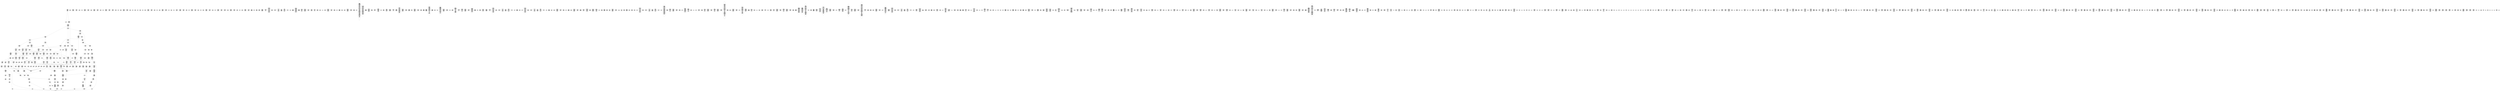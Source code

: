 /* Generated by GvGen v.1.0 (https://www.github.com/stricaud/gvgen) */

digraph G {
compound=true;
   node1 [label="[anywhere]"];
   node2 [label="# 0x0
PUSHX Data
PUSHX Data
MSTORE
CALLVALUE
ISZERO
PUSHX Data
JUMPI
"];
   node3 [label="# 0xc
PUSHX Data
REVERT
"];
   node4 [label="# 0x10
JUMPDEST
PUSHX LogicData
CALLDATASIZE
LT
PUSHX Data
JUMPI
"];
   node5 [label="# 0x1a
PUSHX Data
CALLDATALOAD
PUSHX BitData
SHR
PUSHX LogicData
GT
PUSHX Data
JUMPI
"];
   node6 [label="# 0x2b
PUSHX LogicData
GT
PUSHX Data
JUMPI
"];
   node7 [label="# 0x36
PUSHX LogicData
GT
PUSHX Data
JUMPI
"];
   node8 [label="# 0x41
PUSHX LogicData
EQ
PUSHX Data
JUMPI
"];
   node9 [label="# 0x4c
PUSHX LogicData
EQ
PUSHX Data
JUMPI
"];
   node10 [label="# 0x57
PUSHX LogicData
EQ
PUSHX Data
JUMPI
"];
   node11 [label="# 0x62
PUSHX LogicData
EQ
PUSHX Data
JUMPI
"];
   node12 [label="# 0x6d
PUSHX Data
JUMP
"];
   node13 [label="# 0x71
JUMPDEST
PUSHX LogicData
EQ
PUSHX Data
JUMPI
"];
   node14 [label="# 0x7d
PUSHX LogicData
EQ
PUSHX Data
JUMPI
"];
   node15 [label="# 0x88
PUSHX LogicData
EQ
PUSHX Data
JUMPI
"];
   node16 [label="# 0x93
PUSHX LogicData
EQ
PUSHX Data
JUMPI
"];
   node17 [label="# 0x9e
PUSHX Data
JUMP
"];
   node18 [label="# 0xa2
JUMPDEST
PUSHX LogicData
GT
PUSHX Data
JUMPI
"];
   node19 [label="# 0xae
PUSHX LogicData
EQ
PUSHX Data
JUMPI
"];
   node20 [label="# 0xb9
PUSHX LogicData
EQ
PUSHX Data
JUMPI
"];
   node21 [label="# 0xc4
PUSHX LogicData
EQ
PUSHX Data
JUMPI
"];
   node22 [label="# 0xcf
PUSHX LogicData
EQ
PUSHX Data
JUMPI
"];
   node23 [label="# 0xda
PUSHX Data
JUMP
"];
   node24 [label="# 0xde
JUMPDEST
PUSHX LogicData
EQ
PUSHX Data
JUMPI
"];
   node25 [label="# 0xea
PUSHX LogicData
EQ
PUSHX Data
JUMPI
"];
   node26 [label="# 0xf5
PUSHX LogicData
EQ
PUSHX Data
JUMPI
"];
   node27 [label="# 0x100
PUSHX Data
JUMP
"];
   node28 [label="# 0x104
JUMPDEST
PUSHX LogicData
GT
PUSHX Data
JUMPI
"];
   node29 [label="# 0x110
PUSHX LogicData
GT
PUSHX Data
JUMPI
"];
   node30 [label="# 0x11b
PUSHX LogicData
EQ
PUSHX Data
JUMPI
"];
   node31 [label="# 0x126
PUSHX LogicData
EQ
PUSHX Data
JUMPI
"];
   node32 [label="# 0x131
PUSHX LogicData
EQ
PUSHX Data
JUMPI
"];
   node33 [label="# 0x13c
PUSHX LogicData
EQ
PUSHX Data
JUMPI
"];
   node34 [label="# 0x147
PUSHX Data
JUMP
"];
   node35 [label="# 0x14b
JUMPDEST
PUSHX LogicData
EQ
PUSHX Data
JUMPI
"];
   node36 [label="# 0x157
PUSHX LogicData
EQ
PUSHX Data
JUMPI
"];
   node37 [label="# 0x162
PUSHX LogicData
EQ
PUSHX Data
JUMPI
"];
   node38 [label="# 0x16d
PUSHX Data
JUMP
"];
   node39 [label="# 0x171
JUMPDEST
PUSHX LogicData
GT
PUSHX Data
JUMPI
"];
   node40 [label="# 0x17d
PUSHX LogicData
EQ
PUSHX Data
JUMPI
"];
   node41 [label="# 0x188
PUSHX LogicData
EQ
PUSHX Data
JUMPI
"];
   node42 [label="# 0x193
PUSHX LogicData
EQ
PUSHX Data
JUMPI
"];
   node43 [label="# 0x19e
PUSHX LogicData
EQ
PUSHX Data
JUMPI
"];
   node44 [label="# 0x1a9
PUSHX Data
JUMP
"];
   node45 [label="# 0x1ad
JUMPDEST
PUSHX LogicData
EQ
PUSHX Data
JUMPI
"];
   node46 [label="# 0x1b9
PUSHX LogicData
EQ
PUSHX Data
JUMPI
"];
   node47 [label="# 0x1c4
PUSHX LogicData
EQ
PUSHX Data
JUMPI
"];
   node48 [label="# 0x1cf
JUMPDEST
PUSHX Data
REVERT
"];
   node49 [label="# 0x1d4
JUMPDEST
PUSHX Data
PUSHX ArithData
CALLDATASIZE
SUB
ADD
PUSHX Data
PUSHX Data
JUMP
"];
   node50 [label="# 0x1e9
JUMPDEST
PUSHX Data
JUMP
"];
   node51 [label="# 0x1ee
JUMPDEST
PUSHX MemData
MLOAD
PUSHX Data
PUSHX Data
JUMP
"];
   node52 [label="# 0x1fb
JUMPDEST
PUSHX MemData
MLOAD
SUB
RETURN
"];
   node53 [label="# 0x204
JUMPDEST
PUSHX Data
PUSHX ArithData
CALLDATASIZE
SUB
ADD
PUSHX Data
PUSHX Data
JUMP
"];
   node54 [label="# 0x219
JUMPDEST
PUSHX Data
JUMP
"];
   node55 [label="# 0x21e
JUMPDEST
STOP
"];
   node56 [label="# 0x220
JUMPDEST
PUSHX Data
PUSHX Data
JUMP
"];
   node57 [label="# 0x228
JUMPDEST
PUSHX MemData
MLOAD
PUSHX Data
PUSHX Data
JUMP
"];
   node58 [label="# 0x235
JUMPDEST
PUSHX MemData
MLOAD
SUB
RETURN
"];
   node59 [label="# 0x23e
JUMPDEST
PUSHX Data
PUSHX ArithData
CALLDATASIZE
SUB
ADD
PUSHX Data
PUSHX Data
JUMP
"];
   node60 [label="# 0x253
JUMPDEST
PUSHX Data
JUMP
"];
   node61 [label="# 0x258
JUMPDEST
PUSHX MemData
MLOAD
PUSHX Data
PUSHX Data
JUMP
"];
   node62 [label="# 0x265
JUMPDEST
PUSHX MemData
MLOAD
SUB
RETURN
"];
   node63 [label="# 0x26e
JUMPDEST
PUSHX Data
PUSHX ArithData
CALLDATASIZE
SUB
ADD
PUSHX Data
PUSHX Data
JUMP
"];
   node64 [label="# 0x283
JUMPDEST
PUSHX Data
JUMP
"];
   node65 [label="# 0x288
JUMPDEST
STOP
"];
   node66 [label="# 0x28a
JUMPDEST
PUSHX Data
PUSHX Data
JUMP
"];
   node67 [label="# 0x292
JUMPDEST
PUSHX MemData
MLOAD
PUSHX Data
PUSHX Data
JUMP
"];
   node68 [label="# 0x29f
JUMPDEST
PUSHX MemData
MLOAD
SUB
RETURN
"];
   node69 [label="# 0x2a8
JUMPDEST
PUSHX Data
PUSHX Data
JUMP
"];
   node70 [label="# 0x2b0
JUMPDEST
PUSHX MemData
MLOAD
PUSHX Data
PUSHX Data
JUMP
"];
   node71 [label="# 0x2bd
JUMPDEST
PUSHX MemData
MLOAD
SUB
RETURN
"];
   node72 [label="# 0x2c6
JUMPDEST
PUSHX Data
PUSHX ArithData
CALLDATASIZE
SUB
ADD
PUSHX Data
PUSHX Data
JUMP
"];
   node73 [label="# 0x2db
JUMPDEST
PUSHX Data
JUMP
"];
   node74 [label="# 0x2e0
JUMPDEST
STOP
"];
   node75 [label="# 0x2e2
JUMPDEST
PUSHX Data
PUSHX ArithData
CALLDATASIZE
SUB
ADD
PUSHX Data
PUSHX Data
JUMP
"];
   node76 [label="# 0x2f7
JUMPDEST
PUSHX Data
JUMP
"];
   node77 [label="# 0x2fc
JUMPDEST
PUSHX MemData
MLOAD
PUSHX Data
PUSHX Data
JUMP
"];
   node78 [label="# 0x30a
JUMPDEST
PUSHX MemData
MLOAD
SUB
RETURN
"];
   node79 [label="# 0x313
JUMPDEST
PUSHX Data
PUSHX ArithData
CALLDATASIZE
SUB
ADD
PUSHX Data
PUSHX Data
JUMP
"];
   node80 [label="# 0x328
JUMPDEST
PUSHX Data
JUMP
"];
   node81 [label="# 0x32d
JUMPDEST
STOP
"];
   node82 [label="# 0x32f
JUMPDEST
PUSHX Data
PUSHX ArithData
CALLDATASIZE
SUB
ADD
PUSHX Data
PUSHX Data
JUMP
"];
   node83 [label="# 0x344
JUMPDEST
PUSHX Data
JUMP
"];
   node84 [label="# 0x349
JUMPDEST
STOP
"];
   node85 [label="# 0x34b
JUMPDEST
PUSHX Data
PUSHX ArithData
CALLDATASIZE
SUB
ADD
PUSHX Data
PUSHX Data
JUMP
"];
   node86 [label="# 0x360
JUMPDEST
PUSHX Data
JUMP
"];
   node87 [label="# 0x365
JUMPDEST
STOP
"];
   node88 [label="# 0x367
JUMPDEST
PUSHX Data
PUSHX ArithData
CALLDATASIZE
SUB
ADD
PUSHX Data
PUSHX Data
JUMP
"];
   node89 [label="# 0x37c
JUMPDEST
PUSHX Data
JUMP
"];
   node90 [label="# 0x381
JUMPDEST
PUSHX MemData
MLOAD
PUSHX Data
PUSHX Data
JUMP
"];
   node91 [label="# 0x38e
JUMPDEST
PUSHX MemData
MLOAD
SUB
RETURN
"];
   node92 [label="# 0x397
JUMPDEST
PUSHX Data
PUSHX ArithData
CALLDATASIZE
SUB
ADD
PUSHX Data
PUSHX Data
JUMP
"];
   node93 [label="# 0x3ac
JUMPDEST
PUSHX Data
JUMP
"];
   node94 [label="# 0x3b1
JUMPDEST
STOP
"];
   node95 [label="# 0x3b3
JUMPDEST
PUSHX Data
PUSHX ArithData
CALLDATASIZE
SUB
ADD
PUSHX Data
PUSHX Data
JUMP
"];
   node96 [label="# 0x3c8
JUMPDEST
PUSHX Data
JUMP
"];
   node97 [label="# 0x3cd
JUMPDEST
PUSHX MemData
MLOAD
PUSHX Data
PUSHX Data
JUMP
"];
   node98 [label="# 0x3da
JUMPDEST
PUSHX MemData
MLOAD
SUB
RETURN
"];
   node99 [label="# 0x3e3
JUMPDEST
PUSHX Data
PUSHX Data
JUMP
"];
   node100 [label="# 0x3eb
JUMPDEST
STOP
"];
   node101 [label="# 0x3ed
JUMPDEST
PUSHX Data
PUSHX ArithData
CALLDATASIZE
SUB
ADD
PUSHX Data
PUSHX Data
JUMP
"];
   node102 [label="# 0x402
JUMPDEST
PUSHX Data
JUMP
"];
   node103 [label="# 0x407
JUMPDEST
STOP
"];
   node104 [label="# 0x409
JUMPDEST
PUSHX Data
PUSHX Data
JUMP
"];
   node105 [label="# 0x411
JUMPDEST
PUSHX MemData
MLOAD
PUSHX Data
PUSHX Data
JUMP
"];
   node106 [label="# 0x41e
JUMPDEST
PUSHX MemData
MLOAD
SUB
RETURN
"];
   node107 [label="# 0x427
JUMPDEST
PUSHX Data
PUSHX Data
JUMP
"];
   node108 [label="# 0x42f
JUMPDEST
PUSHX MemData
MLOAD
PUSHX Data
PUSHX Data
JUMP
"];
   node109 [label="# 0x43c
JUMPDEST
PUSHX MemData
MLOAD
SUB
RETURN
"];
   node110 [label="# 0x445
JUMPDEST
PUSHX Data
PUSHX ArithData
CALLDATASIZE
SUB
ADD
PUSHX Data
PUSHX Data
JUMP
"];
   node111 [label="# 0x45a
JUMPDEST
PUSHX Data
JUMP
"];
   node112 [label="# 0x45f
JUMPDEST
STOP
"];
   node113 [label="# 0x461
JUMPDEST
PUSHX Data
PUSHX Data
JUMP
"];
   node114 [label="# 0x469
JUMPDEST
PUSHX MemData
MLOAD
PUSHX Data
PUSHX Data
JUMP
"];
   node115 [label="# 0x476
JUMPDEST
PUSHX MemData
MLOAD
SUB
RETURN
"];
   node116 [label="# 0x47f
JUMPDEST
PUSHX Data
PUSHX ArithData
CALLDATASIZE
SUB
ADD
PUSHX Data
PUSHX Data
JUMP
"];
   node117 [label="# 0x494
JUMPDEST
PUSHX Data
JUMP
"];
   node118 [label="# 0x499
JUMPDEST
STOP
"];
   node119 [label="# 0x49b
JUMPDEST
PUSHX Data
PUSHX ArithData
CALLDATASIZE
SUB
ADD
PUSHX Data
PUSHX Data
JUMP
"];
   node120 [label="# 0x4b0
JUMPDEST
PUSHX Data
JUMP
"];
   node121 [label="# 0x4b5
JUMPDEST
PUSHX MemData
MLOAD
PUSHX Data
PUSHX Data
JUMP
"];
   node122 [label="# 0x4c2
JUMPDEST
PUSHX MemData
MLOAD
SUB
RETURN
"];
   node123 [label="# 0x4cb
JUMPDEST
PUSHX Data
PUSHX ArithData
CALLDATASIZE
SUB
ADD
PUSHX Data
PUSHX Data
JUMP
"];
   node124 [label="# 0x4e0
JUMPDEST
PUSHX Data
JUMP
"];
   node125 [label="# 0x4e5
JUMPDEST
STOP
"];
   node126 [label="# 0x4e7
JUMPDEST
PUSHX Data
PUSHX Data
JUMP
"];
   node127 [label="# 0x4ef
JUMPDEST
PUSHX MemData
MLOAD
PUSHX Data
PUSHX Data
JUMP
"];
   node128 [label="# 0x4fc
JUMPDEST
PUSHX MemData
MLOAD
SUB
RETURN
"];
   node129 [label="# 0x505
JUMPDEST
PUSHX Data
PUSHX Data
JUMP
"];
   node130 [label="# 0x50d
JUMPDEST
PUSHX MemData
MLOAD
PUSHX Data
PUSHX Data
JUMP
"];
   node131 [label="# 0x51a
JUMPDEST
PUSHX MemData
MLOAD
SUB
RETURN
"];
   node132 [label="# 0x523
JUMPDEST
PUSHX Data
PUSHX ArithData
CALLDATASIZE
SUB
ADD
PUSHX Data
PUSHX Data
JUMP
"];
   node133 [label="# 0x538
JUMPDEST
PUSHX Data
JUMP
"];
   node134 [label="# 0x53d
JUMPDEST
PUSHX MemData
MLOAD
PUSHX Data
PUSHX Data
JUMP
"];
   node135 [label="# 0x54a
JUMPDEST
PUSHX MemData
MLOAD
SUB
RETURN
"];
   node136 [label="# 0x553
JUMPDEST
PUSHX Data
PUSHX ArithData
CALLDATASIZE
SUB
ADD
PUSHX Data
PUSHX Data
JUMP
"];
   node137 [label="# 0x568
JUMPDEST
PUSHX Data
JUMP
"];
   node138 [label="# 0x56d
JUMPDEST
STOP
"];
   node139 [label="# 0x56f
JUMPDEST
PUSHX Data
PUSHX ArithData
CALLDATASIZE
SUB
ADD
PUSHX Data
PUSHX Data
JUMP
"];
   node140 [label="# 0x584
JUMPDEST
PUSHX Data
JUMP
"];
   node141 [label="# 0x589
JUMPDEST
PUSHX MemData
MLOAD
PUSHX Data
PUSHX Data
JUMP
"];
   node142 [label="# 0x596
JUMPDEST
PUSHX MemData
MLOAD
SUB
RETURN
"];
   node143 [label="# 0x59f
JUMPDEST
PUSHX Data
PUSHX Data
PUSHX Data
JUMP
"];
   node144 [label="# 0x5aa
JUMPDEST
JUMP
"];
   node145 [label="# 0x5b1
JUMPDEST
PUSHX Data
PUSHX Data
JUMP
"];
   node146 [label="# 0x5b9
JUMPDEST
PUSHX Data
PUSHX Data
JUMP
"];
   node147 [label="# 0x5c3
JUMPDEST
PUSHX Data
PUSHX MemData
MLOAD
PUSHX Data
PUSHX Data
JUMP
"];
   node148 [label="# 0x5f4
JUMPDEST
PUSHX MemData
MLOAD
SUB
LOGX
JUMP
"];
   node149 [label="# 0x600
JUMPDEST
PUSHX Data
PUSHX StorData
SLOAD
PUSHX Data
PUSHX Data
JUMP
"];
   node150 [label="# 0x60f
JUMPDEST
PUSHX ArithData
ADD
PUSHX ArithData
DIV
MUL
PUSHX ArithData
ADD
PUSHX MemData
MLOAD
ADD
PUSHX Data
MSTORE
MSTORE
PUSHX ArithData
ADD
SLOAD
PUSHX Data
PUSHX Data
JUMP
"];
   node151 [label="# 0x63b
JUMPDEST
ISZERO
PUSHX Data
JUMPI
"];
   node152 [label="# 0x642
PUSHX LogicData
LT
PUSHX Data
JUMPI
"];
   node153 [label="# 0x64a
PUSHX ArithData
SLOAD
DIV
MUL
MSTORE
PUSHX ArithData
ADD
PUSHX Data
JUMP
"];
   node154 [label="# 0x65d
JUMPDEST
ADD
PUSHX Data
MSTORE
PUSHX Data
PUSHX Data
SHA3
"];
   node155 [label="# 0x66b
JUMPDEST
SLOAD
MSTORE
PUSHX ArithData
ADD
PUSHX ArithData
ADD
GT
PUSHX Data
JUMPI
"];
   node156 [label="# 0x67f
SUB
PUSHX BitData
AND
ADD
"];
   node157 [label="# 0x688
JUMPDEST
JUMP
"];
   node158 [label="# 0x692
JUMPDEST
PUSHX Data
PUSHX Data
PUSHX Data
JUMP
"];
   node159 [label="# 0x69d
JUMPDEST
PUSHX Data
PUSHX ArithData
MSTORE
PUSHX ArithData
ADD
MSTORE
PUSHX ArithData
ADD
PUSHX Data
SHA3
PUSHX ArithData
SLOAD
PUSHX ArithData
EXP
DIV
PUSHX BitData
AND
JUMP
"];
   node160 [label="# 0x6d8
JUMPDEST
PUSHX Data
PUSHX Data
PUSHX Data
JUMP
"];
   node161 [label="# 0x6e3
JUMPDEST
PUSHX BitData
AND
PUSHX BitData
AND
EQ
ISZERO
PUSHX Data
JUMPI
"];
   node162 [label="# 0x71a
PUSHX MemData
MLOAD
PUSHX Data
MSTORE
PUSHX ArithData
ADD
PUSHX Data
PUSHX Data
JUMP
"];
   node163 [label="# 0x74b
JUMPDEST
PUSHX MemData
MLOAD
SUB
REVERT
"];
   node164 [label="# 0x754
JUMPDEST
PUSHX BitData
AND
PUSHX Data
PUSHX Data
JUMP
"];
   node165 [label="# 0x773
JUMPDEST
PUSHX BitData
AND
EQ
PUSHX Data
JUMPI
"];
   node166 [label="# 0x790
PUSHX Data
PUSHX Data
PUSHX Data
JUMP
"];
   node167 [label="# 0x79c
JUMPDEST
PUSHX Data
JUMP
"];
   node168 [label="# 0x7a1
JUMPDEST
"];
   node169 [label="# 0x7a2
JUMPDEST
PUSHX Data
JUMPI
"];
   node170 [label="# 0x7a7
PUSHX MemData
MLOAD
PUSHX Data
MSTORE
PUSHX ArithData
ADD
PUSHX Data
PUSHX Data
JUMP
"];
   node171 [label="# 0x7d8
JUMPDEST
PUSHX MemData
MLOAD
SUB
REVERT
"];
   node172 [label="# 0x7e1
JUMPDEST
PUSHX Data
PUSHX Data
JUMP
"];
   node173 [label="# 0x7eb
JUMPDEST
JUMP
"];
   node174 [label="# 0x7f0
JUMPDEST
PUSHX Data
PUSHX Data
PUSHX Data
PUSHX Data
JUMP
"];
   node175 [label="# 0x7fc
JUMPDEST
JUMP
"];
   node176 [label="# 0x801
JUMPDEST
PUSHX StorData
PUSHX ArithData
SLOAD
PUSHX ArithData
EXP
DIV
PUSHX BitData
AND
JUMP
"];
   node177 [label="# 0x827
JUMPDEST
PUSHX Data
PUSHX Data
PUSHX Data
JUMP
"];
   node178 [label="# 0x832
JUMPDEST
PUSHX Data
JUMP
"];
   node179 [label="# 0x838
JUMPDEST
PUSHX Data
JUMPI
"];
   node180 [label="# 0x83d
PUSHX MemData
MLOAD
PUSHX Data
MSTORE
PUSHX ArithData
ADD
PUSHX Data
PUSHX Data
JUMP
"];
   node181 [label="# 0x86e
JUMPDEST
PUSHX MemData
MLOAD
SUB
REVERT
"];
   node182 [label="# 0x877
JUMPDEST
PUSHX Data
PUSHX Data
JUMP
"];
   node183 [label="# 0x882
JUMPDEST
JUMP
"];
   node184 [label="# 0x887
JUMPDEST
PUSHX Data
PUSHX Data
PUSHX Data
PUSHX ArithData
MSTORE
PUSHX ArithData
ADD
MSTORE
PUSHX ArithData
ADD
PUSHX Data
SHA3
PUSHX MemData
MLOAD
PUSHX ArithData
ADD
PUSHX Data
MSTORE
PUSHX ArithData
ADD
PUSHX ArithData
SLOAD
PUSHX ArithData
EXP
DIV
PUSHX BitData
AND
PUSHX BitData
AND
PUSHX BitData
AND
MSTORE
PUSHX ArithData
ADD
PUSHX ArithData
ADD
PUSHX ArithData
SLOAD
PUSHX ArithData
EXP
DIV
PUSHX BitData
AND
PUSHX BitData
AND
PUSHX BitData
AND
MSTORE
PUSHX BitData
PUSHX BitData
AND
PUSHX ArithData
ADD
MLOAD
PUSHX BitData
AND
EQ
ISZERO
PUSHX Data
JUMPI
"];
   node185 [label="# 0x97a
PUSHX ArithData
PUSHX MemData
MLOAD
PUSHX ArithData
ADD
PUSHX Data
MSTORE
PUSHX ArithData
ADD
PUSHX ArithData
SLOAD
PUSHX ArithData
EXP
DIV
PUSHX BitData
AND
PUSHX BitData
AND
PUSHX BitData
AND
MSTORE
PUSHX ArithData
ADD
PUSHX ArithData
ADD
PUSHX ArithData
SLOAD
PUSHX ArithData
EXP
DIV
PUSHX BitData
AND
PUSHX BitData
AND
PUSHX BitData
AND
MSTORE
"];
   node186 [label="# 0xa1d
JUMPDEST
PUSHX Data
PUSHX Data
PUSHX Data
JUMP
"];
   node187 [label="# 0xa27
JUMPDEST
PUSHX BitData
AND
PUSHX ArithData
ADD
MLOAD
PUSHX BitData
AND
PUSHX Data
PUSHX Data
JUMP
"];
   node188 [label="# 0xa53
JUMPDEST
PUSHX Data
PUSHX Data
JUMP
"];
   node189 [label="# 0xa5d
JUMPDEST
PUSHX ArithData
ADD
MLOAD
JUMP
"];
   node190 [label="# 0xa72
JUMPDEST
PUSHX Data
PUSHX MemData
MLOAD
PUSHX ArithData
ADD
PUSHX Data
MSTORE
PUSHX Data
MSTORE
PUSHX Data
JUMP
"];
   node191 [label="# 0xa8d
JUMPDEST
JUMP
"];
   node192 [label="# 0xa92
JUMPDEST
PUSHX Data
PUSHX Data
JUMP
"];
   node193 [label="# 0xa9a
JUMPDEST
PUSHX Data
MLOAD
PUSHX ArithData
ADD
PUSHX Data
PUSHX Data
JUMP
"];
   node194 [label="# 0xab0
JUMPDEST
PUSHX Data
PUSHX MemData
MLOAD
PUSHX Data
PUSHX Data
JUMP
"];
   node195 [label="# 0xae0
JUMPDEST
PUSHX MemData
MLOAD
SUB
LOGX
JUMP
"];
   node196 [label="# 0xaeb
JUMPDEST
PUSHX Data
PUSHX Data
PUSHX Data
PUSHX Data
JUMP
"];
   node197 [label="# 0xaf7
JUMPDEST
PUSHX BitData
AND
PUSHX BitData
AND
MSTORE
PUSHX ArithData
ADD
MSTORE
PUSHX ArithData
ADD
PUSHX Data
SHA3
PUSHX ArithData
SLOAD
PUSHX ArithData
EXP
DIV
PUSHX BitData
AND
ISZERO
PUSHX Data
JUMPI
"];
   node198 [label="# 0xb45
PUSHX MemData
MLOAD
PUSHX Data
MSTORE
PUSHX ArithData
ADD
PUSHX Data
PUSHX Data
JUMP
"];
   node199 [label="# 0xb76
JUMPDEST
PUSHX MemData
MLOAD
SUB
REVERT
"];
   node200 [label="# 0xb7f
JUMPDEST
PUSHX Data
PUSHX Data
PUSHX Data
PUSHX Data
JUMP
"];
   node201 [label="# 0xb8c
JUMPDEST
LT
PUSHX Data
JUMPI
"];
   node202 [label="# 0xb92
PUSHX MemData
MLOAD
PUSHX Data
MSTORE
PUSHX ArithData
ADD
PUSHX Data
PUSHX Data
JUMP
"];
   node203 [label="# 0xbc3
JUMPDEST
PUSHX MemData
MLOAD
SUB
REVERT
"];
   node204 [label="# 0xbcc
JUMPDEST
PUSHX Data
PUSHX Data
JUMP
"];
   node205 [label="# 0xbd6
JUMPDEST
PUSHX Data
PUSHX Data
PUSHX Data
JUMP
"];
   node206 [label="# 0xbe0
JUMPDEST
PUSHX Data
PUSHX Data
PUSHX Data
PUSHX Data
PUSHX Data
JUMP
"];
   node207 [label="# 0xbee
JUMPDEST
PUSHX BitData
AND
PUSHX BitData
AND
MSTORE
PUSHX ArithData
ADD
MSTORE
PUSHX ArithData
ADD
PUSHX Data
SHA3
PUSHX ArithData
PUSHX ArithData
EXP
SLOAD
PUSHX ArithData
MUL
NOT
AND
ISZERO
ISZERO
MUL
OR
SSTORE
PUSHX Data
PUSHX Data
PUSHX Data
JUMP
"];
   node208 [label="# 0xc4a
JUMPDEST
PUSHX Data
PUSHX Data
PUSHX Data
JUMP
"];
   node209 [label="# 0xc54
JUMPDEST
PUSHX Data
JUMP
"];
   node210 [label="# 0xc59
JUMPDEST
JUMP
"];
   node211 [label="# 0xc5d
JUMPDEST
PUSHX Data
PUSHX Data
PUSHX ArithData
MSTORE
PUSHX ArithData
ADD
MSTORE
PUSHX ArithData
ADD
PUSHX Data
SHA3
PUSHX ArithData
SLOAD
PUSHX ArithData
EXP
DIV
PUSHX BitData
AND
PUSHX BitData
PUSHX BitData
AND
PUSHX BitData
AND
EQ
ISZERO
PUSHX Data
JUMPI
"];
   node212 [label="# 0xccc
PUSHX MemData
MLOAD
PUSHX Data
MSTORE
PUSHX ArithData
ADD
PUSHX Data
PUSHX Data
JUMP
"];
   node213 [label="# 0xcfd
JUMPDEST
PUSHX MemData
MLOAD
SUB
REVERT
"];
   node214 [label="# 0xd06
JUMPDEST
JUMP
"];
   node215 [label="# 0xd0f
JUMPDEST
PUSHX Data
PUSHX Data
JUMP
"];
   node216 [label="# 0xd17
JUMPDEST
PUSHX StorData
PUSHX ArithData
PUSHX ArithData
EXP
SLOAD
PUSHX ArithData
MUL
NOT
AND
PUSHX BitData
AND
MUL
OR
SSTORE
PUSHX Data
PUSHX MemData
MLOAD
PUSHX Data
PUSHX Data
JUMP
"];
   node217 [label="# 0xd87
JUMPDEST
PUSHX MemData
MLOAD
SUB
LOGX
JUMP
"];
   node218 [label="# 0xd92
JUMPDEST
PUSHX BitData
PUSHX BitData
AND
PUSHX BitData
AND
EQ
ISZERO
PUSHX Data
JUMPI
"];
   node219 [label="# 0xdc9
PUSHX MemData
MLOAD
PUSHX Data
MSTORE
PUSHX ArithData
ADD
PUSHX Data
PUSHX Data
JUMP
"];
   node220 [label="# 0xdfa
JUMPDEST
PUSHX MemData
MLOAD
SUB
REVERT
"];
   node221 [label="# 0xe03
JUMPDEST
PUSHX Data
PUSHX ArithData
PUSHX BitData
AND
PUSHX BitData
AND
MSTORE
PUSHX ArithData
ADD
MSTORE
PUSHX ArithData
ADD
PUSHX Data
SHA3
SLOAD
JUMP
"];
   node222 [label="# 0xe4a
JUMPDEST
PUSHX Data
PUSHX Data
JUMP
"];
   node223 [label="# 0xe52
JUMPDEST
PUSHX Data
PUSHX Data
PUSHX Data
JUMP
"];
   node224 [label="# 0xe5c
JUMPDEST
JUMP
"];
   node225 [label="# 0xe5e
JUMPDEST
PUSHX Data
PUSHX Data
JUMP
"];
   node226 [label="# 0xe66
JUMPDEST
PUSHX Data
MLOAD
PUSHX ArithData
ADD
PUSHX Data
PUSHX Data
JUMP
"];
   node227 [label="# 0xe7c
JUMPDEST
PUSHX Data
PUSHX MemData
MLOAD
PUSHX Data
PUSHX Data
JUMP
"];
   node228 [label="# 0xeac
JUMPDEST
PUSHX MemData
MLOAD
SUB
LOGX
JUMP
"];
   node229 [label="# 0xeb7
JUMPDEST
PUSHX Data
PUSHX StorData
PUSHX ArithData
SLOAD
PUSHX ArithData
EXP
DIV
PUSHX BitData
AND
JUMP
"];
   node230 [label="# 0xee1
JUMPDEST
PUSHX Data
PUSHX StorData
SLOAD
PUSHX Data
PUSHX Data
JUMP
"];
   node231 [label="# 0xef0
JUMPDEST
PUSHX ArithData
ADD
PUSHX ArithData
DIV
MUL
PUSHX ArithData
ADD
PUSHX MemData
MLOAD
ADD
PUSHX Data
MSTORE
MSTORE
PUSHX ArithData
ADD
SLOAD
PUSHX Data
PUSHX Data
JUMP
"];
   node232 [label="# 0xf1c
JUMPDEST
ISZERO
PUSHX Data
JUMPI
"];
   node233 [label="# 0xf23
PUSHX LogicData
LT
PUSHX Data
JUMPI
"];
   node234 [label="# 0xf2b
PUSHX ArithData
SLOAD
DIV
MUL
MSTORE
PUSHX ArithData
ADD
PUSHX Data
JUMP
"];
   node235 [label="# 0xf3e
JUMPDEST
ADD
PUSHX Data
MSTORE
PUSHX Data
PUSHX Data
SHA3
"];
   node236 [label="# 0xf4c
JUMPDEST
SLOAD
MSTORE
PUSHX ArithData
ADD
PUSHX ArithData
ADD
GT
PUSHX Data
JUMPI
"];
   node237 [label="# 0xf60
SUB
PUSHX BitData
AND
ADD
"];
   node238 [label="# 0xf69
JUMPDEST
JUMP
"];
   node239 [label="# 0xf73
JUMPDEST
PUSHX Data
PUSHX Data
PUSHX Data
JUMP
"];
   node240 [label="# 0xf7e
JUMPDEST
PUSHX Data
JUMP
"];
   node241 [label="# 0xf85
JUMPDEST
JUMP
"];
   node242 [label="# 0xf89
JUMPDEST
PUSHX StorData
SLOAD
PUSHX Data
PUSHX Data
JUMP
"];
   node243 [label="# 0xf96
JUMPDEST
PUSHX ArithData
ADD
PUSHX ArithData
DIV
MUL
PUSHX ArithData
ADD
PUSHX MemData
MLOAD
ADD
PUSHX Data
MSTORE
MSTORE
PUSHX ArithData
ADD
SLOAD
PUSHX Data
PUSHX Data
JUMP
"];
   node244 [label="# 0xfc2
JUMPDEST
ISZERO
PUSHX Data
JUMPI
"];
   node245 [label="# 0xfc9
PUSHX LogicData
LT
PUSHX Data
JUMPI
"];
   node246 [label="# 0xfd1
PUSHX ArithData
SLOAD
DIV
MUL
MSTORE
PUSHX ArithData
ADD
PUSHX Data
JUMP
"];
   node247 [label="# 0xfe4
JUMPDEST
ADD
PUSHX Data
MSTORE
PUSHX Data
PUSHX Data
SHA3
"];
   node248 [label="# 0xff2
JUMPDEST
SLOAD
MSTORE
PUSHX ArithData
ADD
PUSHX ArithData
ADD
GT
PUSHX Data
JUMPI
"];
   node249 [label="# 0x1006
SUB
PUSHX BitData
AND
ADD
"];
   node250 [label="# 0x100f
JUMPDEST
JUMP
"];
   node251 [label="# 0x1017
JUMPDEST
PUSHX Data
PUSHX Data
PUSHX Data
JUMP
"];
   node252 [label="# 0x1022
JUMPDEST
PUSHX Data
JUMP
"];
   node253 [label="# 0x1028
JUMPDEST
PUSHX Data
JUMPI
"];
   node254 [label="# 0x102d
PUSHX MemData
MLOAD
PUSHX Data
MSTORE
PUSHX ArithData
ADD
PUSHX Data
PUSHX Data
JUMP
"];
   node255 [label="# 0x105e
JUMPDEST
PUSHX MemData
MLOAD
SUB
REVERT
"];
   node256 [label="# 0x1067
JUMPDEST
PUSHX Data
PUSHX Data
JUMP
"];
   node257 [label="# 0x1073
JUMPDEST
JUMP
"];
   node258 [label="# 0x1079
JUMPDEST
PUSHX Data
PUSHX Data
PUSHX Data
JUMP
"];
   node259 [label="# 0x1084
JUMPDEST
PUSHX Data
JUMPI
"];
   node260 [label="# 0x1089
PUSHX MemData
MLOAD
PUSHX Data
MSTORE
PUSHX ArithData
ADD
PUSHX Data
PUSHX Data
JUMP
"];
   node261 [label="# 0x10ba
JUMPDEST
PUSHX MemData
MLOAD
SUB
REVERT
"];
   node262 [label="# 0x10c3
JUMPDEST
PUSHX Data
PUSHX Data
PUSHX Data
JUMP
"];
   node263 [label="# 0x10cd
JUMPDEST
PUSHX LogicData
MLOAD
GT
PUSHX Data
JUMPI
"];
   node264 [label="# 0x10d9
PUSHX MemData
MLOAD
PUSHX ArithData
ADD
PUSHX Data
MSTORE
PUSHX Data
MSTORE
PUSHX Data
JUMP
"];
   node265 [label="# 0x10ed
JUMPDEST
PUSHX Data
PUSHX Data
JUMP
"];
   node266 [label="# 0x10f7
JUMPDEST
PUSHX Data
PUSHX MemData
MLOAD
PUSHX ArithData
ADD
PUSHX Data
PUSHX Data
JUMP
"];
   node267 [label="# 0x110b
JUMPDEST
PUSHX MemData
MLOAD
PUSHX ArithData
SUB
SUB
MSTORE
PUSHX Data
MSTORE
"];
   node268 [label="# 0x111b
JUMPDEST
JUMP
"];
   node269 [label="# 0x1123
JUMPDEST
PUSHX Data
PUSHX Data
JUMP
"];
   node270 [label="# 0x112b
JUMPDEST
PUSHX Data
PUSHX Data
PUSHX Data
PUSHX Data
JUMP
"];
   node271 [label="# 0x1139
JUMPDEST
PUSHX Data
PUSHX Data
JUMP
"];
   node272 [label="# 0x1143
JUMPDEST
GT
ISZERO
PUSHX Data
JUMPI
"];
   node273 [label="# 0x114a
PUSHX MemData
MLOAD
PUSHX Data
MSTORE
PUSHX ArithData
ADD
PUSHX Data
PUSHX Data
JUMP
"];
   node274 [label="# 0x117b
JUMPDEST
PUSHX MemData
MLOAD
SUB
REVERT
"];
   node275 [label="# 0x1184
JUMPDEST
PUSHX Data
"];
   node276 [label="# 0x1187
JUMPDEST
LT
ISZERO
PUSHX Data
JUMPI
"];
   node277 [label="# 0x1190
PUSHX Data
PUSHX Data
PUSHX Data
JUMP
"];
   node278 [label="# 0x1199
JUMPDEST
PUSHX Data
PUSHX Data
PUSHX Data
PUSHX Data
JUMP
"];
   node279 [label="# 0x11a7
JUMPDEST
PUSHX Data
JUMP
"];
   node280 [label="# 0x11ac
JUMPDEST
PUSHX Data
PUSHX Data
JUMP
"];
   node281 [label="# 0x11b7
JUMPDEST
PUSHX Data
JUMP
"];
   node282 [label="# 0x11bf
JUMPDEST
JUMP
"];
   node283 [label="# 0x11c4
JUMPDEST
PUSHX StorData
SLOAD
PUSHX Data
PUSHX Data
JUMP
"];
   node284 [label="# 0x11d1
JUMPDEST
PUSHX ArithData
ADD
PUSHX ArithData
DIV
MUL
PUSHX ArithData
ADD
PUSHX MemData
MLOAD
ADD
PUSHX Data
MSTORE
MSTORE
PUSHX ArithData
ADD
SLOAD
PUSHX Data
PUSHX Data
JUMP
"];
   node285 [label="# 0x11fd
JUMPDEST
ISZERO
PUSHX Data
JUMPI
"];
   node286 [label="# 0x1204
PUSHX LogicData
LT
PUSHX Data
JUMPI
"];
   node287 [label="# 0x120c
PUSHX ArithData
SLOAD
DIV
MUL
MSTORE
PUSHX ArithData
ADD
PUSHX Data
JUMP
"];
   node288 [label="# 0x121f
JUMPDEST
ADD
PUSHX Data
MSTORE
PUSHX Data
PUSHX Data
SHA3
"];
   node289 [label="# 0x122d
JUMPDEST
SLOAD
MSTORE
PUSHX ArithData
ADD
PUSHX ArithData
ADD
GT
PUSHX Data
JUMPI
"];
   node290 [label="# 0x1241
SUB
PUSHX BitData
AND
ADD
"];
   node291 [label="# 0x124a
JUMPDEST
JUMP
"];
   node292 [label="# 0x1252
JUMPDEST
PUSHX Data
JUMP
"];
   node293 [label="# 0x1258
JUMPDEST
PUSHX Data
PUSHX Data
PUSHX ArithData
PUSHX BitData
AND
PUSHX BitData
AND
MSTORE
PUSHX ArithData
ADD
MSTORE
PUSHX ArithData
ADD
PUSHX Data
SHA3
PUSHX ArithData
PUSHX BitData
AND
PUSHX BitData
AND
MSTORE
PUSHX ArithData
ADD
MSTORE
PUSHX ArithData
ADD
PUSHX Data
SHA3
PUSHX ArithData
SLOAD
PUSHX ArithData
EXP
DIV
PUSHX BitData
AND
JUMP
"];
   node294 [label="# 0x12ec
JUMPDEST
PUSHX Data
PUSHX Data
JUMP
"];
   node295 [label="# 0x12f4
JUMPDEST
PUSHX BitData
PUSHX BitData
AND
PUSHX BitData
AND
EQ
ISZERO
PUSHX Data
JUMPI
"];
   node296 [label="# 0x132a
PUSHX MemData
MLOAD
PUSHX Data
MSTORE
PUSHX ArithData
ADD
PUSHX Data
PUSHX Data
JUMP
"];
   node297 [label="# 0x135b
JUMPDEST
PUSHX MemData
MLOAD
SUB
REVERT
"];
   node298 [label="# 0x1364
JUMPDEST
PUSHX Data
PUSHX Data
JUMP
"];
   node299 [label="# 0x136d
JUMPDEST
JUMP
"];
   node300 [label="# 0x1370
JUMPDEST
PUSHX Data
PUSHX Data
MSTORE
PUSHX Data
MSTORE
PUSHX Data
PUSHX Data
SHA3
PUSHX ArithData
SLOAD
PUSHX ArithData
EXP
DIV
PUSHX BitData
AND
JUMP
"];
   node301 [label="# 0x1390
JUMPDEST
PUSHX Data
PUSHX BitData
PUSHX BitData
NOT
AND
PUSHX BitData
NOT
AND
EQ
PUSHX Data
JUMPI
"];
   node302 [label="# 0x13f9
PUSHX Data
PUSHX Data
JUMP
"];
   node303 [label="# 0x1402
JUMPDEST
"];
   node304 [label="# 0x1403
JUMPDEST
JUMP
"];
   node305 [label="# 0x140a
JUMPDEST
PUSHX Data
PUSHX Data
JUMP
"];
   node306 [label="# 0x1412
JUMPDEST
PUSHX BitData
AND
PUSHX Data
PUSHX Data
JUMP
"];
   node307 [label="# 0x1430
JUMPDEST
PUSHX BitData
AND
EQ
PUSHX Data
JUMPI
"];
   node308 [label="# 0x144c
PUSHX MemData
MLOAD
PUSHX Data
MSTORE
PUSHX ArithData
ADD
PUSHX Data
PUSHX Data
JUMP
"];
   node309 [label="# 0x147d
JUMPDEST
PUSHX MemData
MLOAD
SUB
REVERT
"];
   node310 [label="# 0x1486
JUMPDEST
JUMP
"];
   node311 [label="# 0x1488
JUMPDEST
PUSHX Data
PUSHX Data
JUMP
"];
   node312 [label="# 0x1490
JUMPDEST
PUSHX BitData
AND
PUSHX BitData
AND
GT
ISZERO
PUSHX Data
JUMPI
"];
   node313 [label="# 0x14b4
PUSHX MemData
MLOAD
PUSHX Data
MSTORE
PUSHX ArithData
ADD
PUSHX Data
PUSHX Data
JUMP
"];
   node314 [label="# 0x14e5
JUMPDEST
PUSHX MemData
MLOAD
SUB
REVERT
"];
   node315 [label="# 0x14ee
JUMPDEST
PUSHX BitData
PUSHX BitData
AND
PUSHX BitData
AND
EQ
ISZERO
PUSHX Data
JUMPI
"];
   node316 [label="# 0x1524
PUSHX MemData
MLOAD
PUSHX Data
MSTORE
PUSHX ArithData
ADD
PUSHX Data
PUSHX Data
JUMP
"];
   node317 [label="# 0x1555
JUMPDEST
PUSHX MemData
MLOAD
SUB
REVERT
"];
   node318 [label="# 0x155e
JUMPDEST
PUSHX MemData
MLOAD
PUSHX ArithData
ADD
PUSHX Data
MSTORE
PUSHX BitData
AND
MSTORE
PUSHX ArithData
ADD
PUSHX BitData
AND
MSTORE
PUSHX ArithData
PUSHX ArithData
ADD
MLOAD
PUSHX ArithData
ADD
PUSHX ArithData
PUSHX ArithData
EXP
SLOAD
PUSHX ArithData
MUL
NOT
AND
PUSHX BitData
AND
MUL
OR
SSTORE
PUSHX ArithData
ADD
MLOAD
PUSHX ArithData
ADD
PUSHX ArithData
PUSHX ArithData
EXP
SLOAD
PUSHX ArithData
MUL
NOT
AND
PUSHX BitData
AND
MUL
OR
SSTORE
JUMP
"];
   node319 [label="# 0x161e
JUMPDEST
PUSHX Data
PUSHX Data
JUMP
"];
   node320 [label="# 0x1627
JUMPDEST
PUSHX Data
JUMPI
"];
   node321 [label="# 0x162c
PUSHX MemData
MLOAD
PUSHX Data
MSTORE
PUSHX ArithData
ADD
PUSHX Data
PUSHX Data
JUMP
"];
   node322 [label="# 0x165d
JUMPDEST
PUSHX MemData
MLOAD
SUB
REVERT
"];
   node323 [label="# 0x1666
JUMPDEST
JUMP
"];
   node324 [label="# 0x1669
JUMPDEST
PUSHX Data
CALLER
JUMP
"];
   node325 [label="# 0x1671
JUMPDEST
PUSHX Data
PUSHX ArithData
MSTORE
PUSHX ArithData
ADD
MSTORE
PUSHX ArithData
ADD
PUSHX Data
SHA3
PUSHX ArithData
PUSHX ArithData
EXP
SLOAD
PUSHX ArithData
MUL
NOT
AND
PUSHX BitData
AND
MUL
OR
SSTORE
PUSHX BitData
AND
PUSHX Data
PUSHX Data
JUMP
"];
   node326 [label="# 0x16e4
JUMPDEST
PUSHX BitData
AND
PUSHX Data
PUSHX MemData
MLOAD
PUSHX MemData
MLOAD
SUB
LOGX
JUMP
"];
   node327 [label="# 0x172a
JUMPDEST
PUSHX Data
PUSHX ArithData
ADD
SLOAD
JUMP
"];
   node328 [label="# 0x1738
JUMPDEST
PUSHX Data
PUSHX Data
PUSHX Data
JUMP
"];
   node329 [label="# 0x1744
JUMPDEST
PUSHX BitData
AND
PUSHX BitData
AND
EQ
PUSHX Data
JUMPI
"];
   node330 [label="# 0x177b
PUSHX Data
PUSHX Data
JUMP
"];
   node331 [label="# 0x1785
JUMPDEST
"];
   node332 [label="# 0x1786
JUMPDEST
PUSHX Data
JUMPI
"];
   node333 [label="# 0x178c
PUSHX BitData
AND
PUSHX Data
PUSHX Data
JUMP
"];
   node334 [label="# 0x17ac
JUMPDEST
PUSHX BitData
AND
EQ
"];
   node335 [label="# 0x17c4
JUMPDEST
JUMP
"];
   node336 [label="# 0x17cd
JUMPDEST
PUSHX BitData
AND
PUSHX Data
PUSHX Data
JUMP
"];
   node337 [label="# 0x17ed
JUMPDEST
PUSHX BitData
AND
EQ
PUSHX Data
JUMPI
"];
   node338 [label="# 0x1809
PUSHX MemData
MLOAD
PUSHX Data
MSTORE
PUSHX ArithData
ADD
PUSHX Data
PUSHX Data
JUMP
"];
   node339 [label="# 0x183a
JUMPDEST
PUSHX MemData
MLOAD
SUB
REVERT
"];
   node340 [label="# 0x1843
JUMPDEST
PUSHX BitData
PUSHX BitData
AND
PUSHX BitData
AND
EQ
ISZERO
PUSHX Data
JUMPI
"];
   node341 [label="# 0x1879
PUSHX MemData
MLOAD
PUSHX Data
MSTORE
PUSHX ArithData
ADD
PUSHX Data
PUSHX Data
JUMP
"];
   node342 [label="# 0x18aa
JUMPDEST
PUSHX MemData
MLOAD
SUB
REVERT
"];
   node343 [label="# 0x18b3
JUMPDEST
PUSHX Data
PUSHX Data
JUMP
"];
   node344 [label="# 0x18be
JUMPDEST
PUSHX Data
PUSHX Data
PUSHX Data
JUMP
"];
   node345 [label="# 0x18c9
JUMPDEST
PUSHX Data
PUSHX Data
PUSHX ArithData
PUSHX BitData
AND
PUSHX BitData
AND
MSTORE
PUSHX ArithData
ADD
MSTORE
PUSHX ArithData
ADD
PUSHX Data
SHA3
PUSHX Data
SLOAD
PUSHX Data
PUSHX Data
JUMP
"];
   node346 [label="# 0x1919
JUMPDEST
SSTORE
PUSHX Data
PUSHX Data
PUSHX ArithData
PUSHX BitData
AND
PUSHX BitData
AND
MSTORE
PUSHX ArithData
ADD
MSTORE
PUSHX ArithData
ADD
PUSHX Data
SHA3
PUSHX Data
SLOAD
PUSHX Data
PUSHX Data
JUMP
"];
   node347 [label="# 0x1970
JUMPDEST
SSTORE
PUSHX Data
PUSHX ArithData
MSTORE
PUSHX ArithData
ADD
MSTORE
PUSHX ArithData
ADD
PUSHX Data
SHA3
PUSHX ArithData
PUSHX ArithData
EXP
SLOAD
PUSHX ArithData
MUL
NOT
AND
PUSHX BitData
AND
MUL
OR
SSTORE
PUSHX BitData
AND
PUSHX BitData
AND
PUSHX Data
PUSHX MemData
MLOAD
PUSHX MemData
MLOAD
SUB
LOGX
PUSHX Data
PUSHX Data
JUMP
"];
   node348 [label="# 0x1a2f
JUMPDEST
JUMP
"];
   node349 [label="# 0x1a34
JUMPDEST
PUSHX Data
PUSHX Data
JUMP
"];
   node350 [label="# 0x1a3e
JUMPDEST
PUSHX Data
PUSHX Data
PUSHX Data
PUSHX Data
PUSHX Data
JUMP
"];
   node351 [label="# 0x1a6c
JUMPDEST
PUSHX MemData
MLOAD
PUSHX ArithData
ADD
PUSHX Data
PUSHX Data
JUMP
"];
   node352 [label="# 0x1a7d
JUMPDEST
PUSHX MemData
MLOAD
PUSHX ArithData
SUB
SUB
MSTORE
PUSHX Data
MSTORE
MLOAD
PUSHX ArithData
ADD
SHA3
PUSHX Data
JUMP
"];
   node353 [label="# 0x1a98
JUMPDEST
PUSHX Data
PUSHX ArithData
ADD
PUSHX ArithData
DIV
MUL
PUSHX ArithData
ADD
PUSHX MemData
MLOAD
ADD
PUSHX Data
MSTORE
MSTORE
PUSHX ArithData
ADD
CALLDATACOPY
PUSHX Data
ADD
MSTORE
PUSHX BitData
NOT
PUSHX ArithData
ADD
AND
ADD
PUSHX Data
JUMP
"];
   node354 [label="# 0x1ae8
JUMPDEST
PUSHX BitData
AND
PUSHX StorData
PUSHX ArithData
SLOAD
PUSHX ArithData
EXP
DIV
PUSHX BitData
AND
PUSHX BitData
AND
EQ
PUSHX Data
JUMPI
"];
   node355 [label="# 0x1b3d
PUSHX MemData
MLOAD
PUSHX Data
MSTORE
PUSHX ArithData
ADD
PUSHX Data
PUSHX Data
JUMP
"];
   node356 [label="# 0x1b6e
JUMPDEST
PUSHX MemData
MLOAD
SUB
REVERT
"];
   node357 [label="# 0x1b77
JUMPDEST
JUMP
"];
   node358 [label="# 0x1b7c
JUMPDEST
PUSHX ArithData
PUSHX ArithData
ADD
PUSHX Data
SLOAD
ADD
SSTORE
JUMP
"];
   node359 [label="# 0x1b92
JUMPDEST
PUSHX Data
PUSHX MemData
MLOAD
PUSHX ArithData
ADD
PUSHX Data
MSTORE
PUSHX Data
MSTORE
PUSHX Data
JUMP
"];
   node360 [label="# 0x1bac
JUMPDEST
JUMP
"];
   node361 [label="# 0x1bb0
JUMPDEST
PUSHX Data
PUSHX StorData
PUSHX ArithData
SLOAD
PUSHX ArithData
EXP
DIV
PUSHX BitData
AND
PUSHX StorData
PUSHX ArithData
PUSHX ArithData
EXP
SLOAD
PUSHX ArithData
MUL
NOT
AND
PUSHX BitData
AND
MUL
OR
SSTORE
PUSHX BitData
AND
PUSHX BitData
AND
PUSHX Data
PUSHX MemData
MLOAD
PUSHX MemData
MLOAD
SUB
LOGX
JUMP
"];
   node362 [label="# 0x1c76
JUMPDEST
PUSHX BitData
AND
PUSHX BitData
AND
EQ
ISZERO
PUSHX Data
JUMPI
"];
   node363 [label="# 0x1cab
PUSHX MemData
MLOAD
PUSHX Data
MSTORE
PUSHX ArithData
ADD
PUSHX Data
PUSHX Data
JUMP
"];
   node364 [label="# 0x1cdc
JUMPDEST
PUSHX MemData
MLOAD
SUB
REVERT
"];
   node365 [label="# 0x1ce5
JUMPDEST
PUSHX Data
PUSHX ArithData
PUSHX BitData
AND
PUSHX BitData
AND
MSTORE
PUSHX ArithData
ADD
MSTORE
PUSHX ArithData
ADD
PUSHX Data
SHA3
PUSHX ArithData
PUSHX BitData
AND
PUSHX BitData
AND
MSTORE
PUSHX ArithData
ADD
MSTORE
PUSHX ArithData
ADD
PUSHX Data
SHA3
PUSHX ArithData
PUSHX ArithData
EXP
SLOAD
PUSHX ArithData
MUL
NOT
AND
ISZERO
ISZERO
MUL
OR
SSTORE
PUSHX BitData
AND
PUSHX BitData
AND
PUSHX Data
PUSHX MemData
MLOAD
PUSHX Data
PUSHX Data
JUMP
"];
   node366 [label="# 0x1dd6
JUMPDEST
PUSHX MemData
MLOAD
SUB
LOGX
JUMP
"];
   node367 [label="# 0x1de3
JUMPDEST
PUSHX Data
PUSHX Data
JUMP
"];
   node368 [label="# 0x1dee
JUMPDEST
PUSHX Data
PUSHX Data
JUMP
"];
   node369 [label="# 0x1dfa
JUMPDEST
PUSHX Data
JUMPI
"];
   node370 [label="# 0x1dff
PUSHX MemData
MLOAD
PUSHX Data
MSTORE
PUSHX ArithData
ADD
PUSHX Data
PUSHX Data
JUMP
"];
   node371 [label="# 0x1e30
JUMPDEST
PUSHX MemData
MLOAD
SUB
REVERT
"];
   node372 [label="# 0x1e39
JUMPDEST
JUMP
"];
   node373 [label="# 0x1e3f
JUMPDEST
PUSHX BitData
PUSHX BitData
AND
PUSHX Data
PUSHX ArithData
MSTORE
PUSHX ArithData
ADD
MSTORE
PUSHX ArithData
ADD
PUSHX Data
SHA3
PUSHX ArithData
SLOAD
PUSHX ArithData
EXP
DIV
PUSHX BitData
AND
PUSHX BitData
AND
EQ
ISZERO
JUMP
"];
   node374 [label="# 0x1eab
JUMPDEST
PUSHX Data
PUSHX StorData
SLOAD
PUSHX Data
PUSHX Data
JUMP
"];
   node375 [label="# 0x1eba
JUMPDEST
PUSHX ArithData
ADD
PUSHX ArithData
DIV
MUL
PUSHX ArithData
ADD
PUSHX MemData
MLOAD
ADD
PUSHX Data
MSTORE
MSTORE
PUSHX ArithData
ADD
SLOAD
PUSHX Data
PUSHX Data
JUMP
"];
   node376 [label="# 0x1ee6
JUMPDEST
ISZERO
PUSHX Data
JUMPI
"];
   node377 [label="# 0x1eed
PUSHX LogicData
LT
PUSHX Data
JUMPI
"];
   node378 [label="# 0x1ef5
PUSHX ArithData
SLOAD
DIV
MUL
MSTORE
PUSHX ArithData
ADD
PUSHX Data
JUMP
"];
   node379 [label="# 0x1f08
JUMPDEST
ADD
PUSHX Data
MSTORE
PUSHX Data
PUSHX Data
SHA3
"];
   node380 [label="# 0x1f16
JUMPDEST
SLOAD
MSTORE
PUSHX ArithData
ADD
PUSHX ArithData
ADD
GT
PUSHX Data
JUMPI
"];
   node381 [label="# 0x1f2a
SUB
PUSHX BitData
AND
ADD
"];
   node382 [label="# 0x1f33
JUMPDEST
JUMP
"];
   node383 [label="# 0x1f3d
JUMPDEST
PUSHX Data
PUSHX LogicData
EQ
ISZERO
PUSHX Data
JUMPI
"];
   node384 [label="# 0x1f49
PUSHX MemData
MLOAD
PUSHX ArithData
ADD
PUSHX Data
MSTORE
PUSHX Data
MSTORE
PUSHX ArithData
ADD
PUSHX Data
MSTORE
PUSHX Data
JUMP
"];
   node385 [label="# 0x1f85
JUMPDEST
PUSHX Data
PUSHX Data
"];
   node386 [label="# 0x1f8d
JUMPDEST
PUSHX LogicData
EQ
PUSHX Data
JUMPI
"];
   node387 [label="# 0x1f96
PUSHX Data
PUSHX Data
JUMP
"];
   node388 [label="# 0x1fa0
JUMPDEST
PUSHX Data
PUSHX Data
PUSHX Data
JUMP
"];
   node389 [label="# 0x1fb0
JUMPDEST
PUSHX Data
JUMP
"];
   node390 [label="# 0x1fb7
JUMPDEST
PUSHX Data
PUSHX LogicData
GT
ISZERO
PUSHX Data
JUMPI
"];
   node391 [label="# 0x1fcb
PUSHX Data
PUSHX Data
JUMP
"];
   node392 [label="# 0x1fd2
JUMPDEST
"];
   node393 [label="# 0x1fd3
JUMPDEST
PUSHX MemData
MLOAD
MSTORE
PUSHX ArithData
ADD
PUSHX BitData
NOT
AND
PUSHX ArithData
ADD
ADD
PUSHX Data
MSTORE
ISZERO
PUSHX Data
JUMPI
"];
   node394 [label="# 0x1ff1
PUSHX ArithData
ADD
PUSHX ArithData
MUL
CALLDATASIZE
CALLDATACOPY
ADD
"];
   node395 [label="# 0x2005
JUMPDEST
"];
   node396 [label="# 0x2009
JUMPDEST
PUSHX LogicData
EQ
PUSHX Data
JUMPI
"];
   node397 [label="# 0x2012
PUSHX Data
PUSHX Data
PUSHX Data
JUMP
"];
   node398 [label="# 0x201e
JUMPDEST
PUSHX Data
PUSHX Data
PUSHX Data
JUMP
"];
   node399 [label="# 0x202d
JUMPDEST
PUSHX Data
PUSHX Data
PUSHX Data
JUMP
"];
   node400 [label="# 0x2039
JUMPDEST
PUSHX BitData
SHL
MLOAD
LT
PUSHX Data
JUMPI
"];
   node401 [label="# 0x2047
PUSHX Data
PUSHX Data
JUMP
"];
   node402 [label="# 0x204e
JUMPDEST
"];
   node403 [label="# 0x204f
JUMPDEST
PUSHX ArithData
ADD
ADD
PUSHX BitData
NOT
AND
PUSHX BitData
BYTE
MSTORE8
PUSHX Data
PUSHX Data
PUSHX Data
JUMP
"];
   node404 [label="# 0x208b
JUMPDEST
PUSHX Data
JUMP
"];
   node405 [label="# 0x2092
JUMPDEST
"];
   node406 [label="# 0x2099
JUMPDEST
JUMP
"];
   node407 [label="# 0x209e
JUMPDEST
PUSHX Data
PUSHX BitData
PUSHX BitData
NOT
AND
PUSHX BitData
NOT
AND
EQ
PUSHX Data
JUMPI
"];
   node408 [label="# 0x2107
PUSHX BitData
PUSHX BitData
NOT
AND
PUSHX BitData
NOT
AND
EQ
"];
   node409 [label="# 0x2169
JUMPDEST
PUSHX Data
JUMPI
"];
   node410 [label="# 0x216f
PUSHX Data
PUSHX Data
JUMP
"];
   node411 [label="# 0x2178
JUMPDEST
"];
   node412 [label="# 0x2179
JUMPDEST
JUMP
"];
   node413 [label="# 0x2180
JUMPDEST
JUMP
"];
   node414 [label="# 0x2185
JUMPDEST
JUMP
"];
   node415 [label="# 0x218a
JUMPDEST
PUSHX Data
PUSHX Data
PUSHX Data
PUSHX Data
JUMP
"];
   node416 [label="# 0x2197
JUMPDEST
PUSHX Data
JUMP
"];
   node417 [label="# 0x219d
JUMPDEST
JUMP
"];
   node418 [label="# 0x21a4
JUMPDEST
PUSHX Data
PUSHX Data
PUSHX Data
PUSHX Data
JUMP
"];
   node419 [label="# 0x21b3
JUMPDEST
PUSHX Data
PUSHX Data
JUMP
"];
   node420 [label="# 0x21c0
JUMPDEST
JUMP
"];
   node421 [label="# 0x21cb
JUMPDEST
PUSHX Data
PUSHX Data
JUMP
"];
   node422 [label="# 0x21d5
JUMPDEST
PUSHX Data
PUSHX Data
PUSHX Data
JUMP
"];
   node423 [label="# 0x21e2
JUMPDEST
PUSHX Data
JUMPI
"];
   node424 [label="# 0x21e7
PUSHX MemData
MLOAD
PUSHX Data
MSTORE
PUSHX ArithData
ADD
PUSHX Data
PUSHX Data
JUMP
"];
   node425 [label="# 0x2218
JUMPDEST
PUSHX MemData
MLOAD
SUB
REVERT
"];
   node426 [label="# 0x2221
JUMPDEST
JUMP
"];
   node427 [label="# 0x2226
JUMPDEST
PUSHX Data
PUSHX Data
PUSHX BitData
AND
PUSHX Data
JUMP
"];
   node428 [label="# 0x2247
JUMPDEST
ISZERO
PUSHX Data
JUMPI
"];
   node429 [label="# 0x224d
PUSHX BitData
AND
PUSHX Data
PUSHX Data
PUSHX Data
JUMP
"];
   node430 [label="# 0x2270
JUMPDEST
PUSHX MemData
MLOAD
PUSHX BitData
AND
PUSHX BitData
SHL
MSTORE
PUSHX ArithData
ADD
PUSHX Data
PUSHX Data
JUMP
"];
   node431 [label="# 0x2292
JUMPDEST
PUSHX Data
PUSHX MemData
MLOAD
SUB
PUSHX Data
EXTCODESIZE
ISZERO
ISZERO
PUSHX Data
JUMPI
"];
   node432 [label="# 0x22a8
PUSHX Data
REVERT
"];
   node433 [label="# 0x22ac
JUMPDEST
GAS
CALL
ISZERO
PUSHX Data
JUMPI
"];
   node434 [label="# 0x22ba
PUSHX MemData
MLOAD
RETURNDATASIZE
PUSHX BitData
NOT
PUSHX ArithData
ADD
AND
ADD
PUSHX Data
MSTORE
ADD
PUSHX Data
PUSHX Data
JUMP
"];
   node435 [label="# 0x22da
JUMPDEST
PUSHX Data
"];
   node436 [label="# 0x22dd
JUMPDEST
PUSHX Data
JUMPI
"];
   node437 [label="# 0x22e2
RETURNDATASIZE
PUSHX LogicData
EQ
PUSHX Data
JUMPI
"];
   node438 [label="# 0x22ec
PUSHX MemData
MLOAD
PUSHX BitData
NOT
PUSHX ArithData
RETURNDATASIZE
ADD
AND
ADD
PUSHX Data
MSTORE
RETURNDATASIZE
MSTORE
RETURNDATASIZE
PUSHX Data
PUSHX ArithData
ADD
RETURNDATACOPY
PUSHX Data
JUMP
"];
   node439 [label="# 0x230d
JUMPDEST
PUSHX Data
"];
   node440 [label="# 0x2312
JUMPDEST
PUSHX LogicData
MLOAD
EQ
ISZERO
PUSHX Data
JUMPI
"];
   node441 [label="# 0x231e
PUSHX MemData
MLOAD
PUSHX Data
MSTORE
PUSHX ArithData
ADD
PUSHX Data
PUSHX Data
JUMP
"];
   node442 [label="# 0x234f
JUMPDEST
PUSHX MemData
MLOAD
SUB
REVERT
"];
   node443 [label="# 0x2358
JUMPDEST
MLOAD
PUSHX ArithData
ADD
REVERT
"];
   node444 [label="# 0x2360
JUMPDEST
PUSHX BitData
PUSHX BitData
SHL
PUSHX BitData
NOT
AND
PUSHX BitData
NOT
AND
EQ
PUSHX Data
JUMP
"];
   node445 [label="# 0x23b0
JUMPDEST
PUSHX Data
"];
   node446 [label="# 0x23b5
JUMPDEST
JUMP
"];
   node447 [label="# 0x23bd
JUMPDEST
PUSHX Data
PUSHX BitData
PUSHX BitData
NOT
AND
PUSHX BitData
NOT
AND
EQ
JUMP
"];
   node448 [label="# 0x2427
JUMPDEST
PUSHX Data
PUSHX BitData
PUSHX BitData
AND
ADDRESS
PUSHX BitData
AND
EQ
ISZERO
PUSHX Data
JUMPI
"];
   node449 [label="# 0x247f
PUSHX LogicData
CHAINID
EQ
"];
   node450 [label="# 0x24a3
JUMPDEST
ISZERO
PUSHX Data
JUMPI
"];
   node451 [label="# 0x24a9
PUSHX Data
PUSHX Data
JUMP
"];
   node452 [label="# 0x24d0
JUMPDEST
PUSHX Data
PUSHX Data
PUSHX Data
PUSHX Data
PUSHX Data
JUMP
"];
   node453 [label="# 0x253b
JUMPDEST
"];
   node454 [label="# 0x253e
JUMPDEST
JUMP
"];
   node455 [label="# 0x2541
JUMPDEST
PUSHX Data
PUSHX MemData
MLOAD
PUSHX ArithData
ADD
PUSHX Data
PUSHX Data
JUMP
"];
   node456 [label="# 0x2556
JUMPDEST
PUSHX MemData
MLOAD
PUSHX ArithData
SUB
SUB
MSTORE
PUSHX Data
MSTORE
MLOAD
PUSHX ArithData
ADD
SHA3
JUMP
"];
   node457 [label="# 0x2574
JUMPDEST
PUSHX Data
PUSHX LogicData
MLOAD
EQ
ISZERO
PUSHX Data
JUMPI
"];
   node458 [label="# 0x2582
PUSHX Data
PUSHX Data
PUSHX ArithData
ADD
MLOAD
PUSHX ArithData
ADD
MLOAD
PUSHX ArithData
ADD
MLOAD
PUSHX BitData
BYTE
PUSHX Data
PUSHX Data
JUMP
"];
   node459 [label="# 0x25aa
JUMPDEST
PUSHX Data
JUMP
"];
   node460 [label="# 0x25b6
JUMPDEST
PUSHX LogicData
MLOAD
EQ
ISZERO
PUSHX Data
JUMPI
"];
   node461 [label="# 0x25c1
PUSHX Data
PUSHX ArithData
ADD
MLOAD
PUSHX ArithData
ADD
MLOAD
PUSHX Data
PUSHX Data
JUMP
"];
   node462 [label="# 0x25dc
JUMPDEST
PUSHX Data
JUMP
"];
   node463 [label="# 0x25e7
JUMPDEST
PUSHX Data
PUSHX Data
"];
   node464 [label="# 0x25f0
JUMPDEST
JUMP
"];
   node465 [label="# 0x25f7
JUMPDEST
PUSHX LogicData
PUSHX LogicData
GT
ISZERO
PUSHX Data
JUMPI
"];
   node466 [label="# 0x2603
PUSHX Data
PUSHX Data
JUMP
"];
   node467 [label="# 0x260a
JUMPDEST
"];
   node468 [label="# 0x260b
JUMPDEST
PUSHX LogicData
GT
ISZERO
PUSHX Data
JUMPI
"];
   node469 [label="# 0x2616
PUSHX Data
PUSHX Data
JUMP
"];
   node470 [label="# 0x261d
JUMPDEST
"];
   node471 [label="# 0x261e
JUMPDEST
EQ
ISZERO
PUSHX Data
JUMPI
"];
   node472 [label="# 0x2625
PUSHX Data
JUMP
"];
   node473 [label="# 0x2629
JUMPDEST
PUSHX LogicData
PUSHX LogicData
GT
ISZERO
PUSHX Data
JUMPI
"];
   node474 [label="# 0x2635
PUSHX Data
PUSHX Data
JUMP
"];
   node475 [label="# 0x263c
JUMPDEST
"];
   node476 [label="# 0x263d
JUMPDEST
PUSHX LogicData
GT
ISZERO
PUSHX Data
JUMPI
"];
   node477 [label="# 0x2648
PUSHX Data
PUSHX Data
JUMP
"];
   node478 [label="# 0x264f
JUMPDEST
"];
   node479 [label="# 0x2650
JUMPDEST
EQ
ISZERO
PUSHX Data
JUMPI
"];
   node480 [label="# 0x2657
PUSHX MemData
MLOAD
PUSHX Data
MSTORE
PUSHX ArithData
ADD
PUSHX Data
PUSHX Data
JUMP
"];
   node481 [label="# 0x2688
JUMPDEST
PUSHX MemData
MLOAD
SUB
REVERT
"];
   node482 [label="# 0x2691
JUMPDEST
PUSHX LogicData
PUSHX LogicData
GT
ISZERO
PUSHX Data
JUMPI
"];
   node483 [label="# 0x269d
PUSHX Data
PUSHX Data
JUMP
"];
   node484 [label="# 0x26a4
JUMPDEST
"];
   node485 [label="# 0x26a5
JUMPDEST
PUSHX LogicData
GT
ISZERO
PUSHX Data
JUMPI
"];
   node486 [label="# 0x26b0
PUSHX Data
PUSHX Data
JUMP
"];
   node487 [label="# 0x26b7
JUMPDEST
"];
   node488 [label="# 0x26b8
JUMPDEST
EQ
ISZERO
PUSHX Data
JUMPI
"];
   node489 [label="# 0x26bf
PUSHX MemData
MLOAD
PUSHX Data
MSTORE
PUSHX ArithData
ADD
PUSHX Data
PUSHX Data
JUMP
"];
   node490 [label="# 0x26f0
JUMPDEST
PUSHX MemData
MLOAD
SUB
REVERT
"];
   node491 [label="# 0x26f9
JUMPDEST
PUSHX LogicData
PUSHX LogicData
GT
ISZERO
PUSHX Data
JUMPI
"];
   node492 [label="# 0x2705
PUSHX Data
PUSHX Data
JUMP
"];
   node493 [label="# 0x270c
JUMPDEST
"];
   node494 [label="# 0x270d
JUMPDEST
PUSHX LogicData
GT
ISZERO
PUSHX Data
JUMPI
"];
   node495 [label="# 0x2718
PUSHX Data
PUSHX Data
JUMP
"];
   node496 [label="# 0x271f
JUMPDEST
"];
   node497 [label="# 0x2720
JUMPDEST
EQ
ISZERO
PUSHX Data
JUMPI
"];
   node498 [label="# 0x2727
PUSHX MemData
MLOAD
PUSHX Data
MSTORE
PUSHX ArithData
ADD
PUSHX Data
PUSHX Data
JUMP
"];
   node499 [label="# 0x2758
JUMPDEST
PUSHX MemData
MLOAD
SUB
REVERT
"];
   node500 [label="# 0x2761
JUMPDEST
PUSHX LogicData
GT
ISZERO
PUSHX Data
JUMPI
"];
   node501 [label="# 0x276c
PUSHX Data
PUSHX Data
JUMP
"];
   node502 [label="# 0x2773
JUMPDEST
"];
   node503 [label="# 0x2774
JUMPDEST
PUSHX LogicData
GT
ISZERO
PUSHX Data
JUMPI
"];
   node504 [label="# 0x277f
PUSHX Data
PUSHX Data
JUMP
"];
   node505 [label="# 0x2786
JUMPDEST
"];
   node506 [label="# 0x2787
JUMPDEST
EQ
ISZERO
PUSHX Data
JUMPI
"];
   node507 [label="# 0x278e
PUSHX MemData
MLOAD
PUSHX Data
MSTORE
PUSHX ArithData
ADD
PUSHX Data
PUSHX Data
JUMP
"];
   node508 [label="# 0x27bf
JUMPDEST
PUSHX MemData
MLOAD
SUB
REVERT
"];
   node509 [label="# 0x27c8
JUMPDEST
"];
   node510 [label="# 0x27c9
JUMPDEST
JUMP
"];
   node511 [label="# 0x27cc
JUMPDEST
PUSHX BitData
PUSHX BitData
AND
PUSHX BitData
AND
EQ
ISZERO
PUSHX Data
JUMPI
"];
   node512 [label="# 0x2802
PUSHX MemData
MLOAD
PUSHX Data
MSTORE
PUSHX ArithData
ADD
PUSHX Data
PUSHX Data
JUMP
"];
   node513 [label="# 0x2833
JUMPDEST
PUSHX MemData
MLOAD
SUB
REVERT
"];
   node514 [label="# 0x283c
JUMPDEST
PUSHX Data
PUSHX Data
JUMP
"];
   node515 [label="# 0x2845
JUMPDEST
ISZERO
PUSHX Data
JUMPI
"];
   node516 [label="# 0x284b
PUSHX MemData
MLOAD
PUSHX Data
MSTORE
PUSHX ArithData
ADD
PUSHX Data
PUSHX Data
JUMP
"];
   node517 [label="# 0x287c
JUMPDEST
PUSHX MemData
MLOAD
SUB
REVERT
"];
   node518 [label="# 0x2885
JUMPDEST
PUSHX Data
PUSHX Data
PUSHX Data
JUMP
"];
   node519 [label="# 0x2891
JUMPDEST
PUSHX Data
PUSHX Data
PUSHX ArithData
PUSHX BitData
AND
PUSHX BitData
AND
MSTORE
PUSHX ArithData
ADD
MSTORE
PUSHX ArithData
ADD
PUSHX Data
SHA3
PUSHX Data
SLOAD
PUSHX Data
PUSHX Data
JUMP
"];
   node520 [label="# 0x28e1
JUMPDEST
SSTORE
PUSHX Data
PUSHX ArithData
MSTORE
PUSHX ArithData
ADD
MSTORE
PUSHX ArithData
ADD
PUSHX Data
SHA3
PUSHX ArithData
PUSHX ArithData
EXP
SLOAD
PUSHX ArithData
MUL
NOT
AND
PUSHX BitData
AND
MUL
OR
SSTORE
PUSHX BitData
AND
PUSHX BitData
PUSHX BitData
AND
PUSHX Data
PUSHX MemData
MLOAD
PUSHX MemData
MLOAD
SUB
LOGX
PUSHX Data
PUSHX Data
PUSHX Data
JUMP
"];
   node521 [label="# 0x29a2
JUMPDEST
JUMP
"];
   node522 [label="# 0x29a6
JUMPDEST
PUSHX LogicData
PUSHX BitData
AND
EXTCODESIZE
GT
JUMP
"];
   node523 [label="# 0x29c9
JUMPDEST
PUSHX Data
CHAINID
ADDRESS
PUSHX MemData
MLOAD
PUSHX ArithData
ADD
PUSHX Data
PUSHX Data
JUMP
"];
   node524 [label="# 0x29e4
JUMPDEST
PUSHX MemData
MLOAD
PUSHX ArithData
SUB
SUB
MSTORE
PUSHX Data
MSTORE
MLOAD
PUSHX ArithData
ADD
SHA3
JUMP
"];
   node525 [label="# 0x2a03
JUMPDEST
PUSHX Data
PUSHX LogicData
PUSHX BitData
SHR
GT
ISZERO
PUSHX Data
JUMPI
"];
   node526 [label="# 0x2a32
PUSHX Data
PUSHX Data
PUSHX Data
JUMP
"];
   node527 [label="# 0x2a3e
JUMPDEST
PUSHX LogicData
PUSHX BitData
AND
EQ
ISZERO
ISZERO
PUSHX Data
JUMPI
"];
   node528 [label="# 0x2a4d
PUSHX LogicData
PUSHX BitData
AND
EQ
ISZERO
"];
   node529 [label="# 0x2a56
JUMPDEST
ISZERO
PUSHX Data
JUMPI
"];
   node530 [label="# 0x2a5c
PUSHX Data
PUSHX Data
PUSHX Data
JUMP
"];
   node531 [label="# 0x2a68
JUMPDEST
PUSHX Data
PUSHX Data
PUSHX MemData
MLOAD
PUSHX Data
MSTORE
PUSHX ArithData
ADD
PUSHX Data
MSTORE
PUSHX MemData
MLOAD
PUSHX Data
PUSHX Data
JUMP
"];
   node532 [label="# 0x2a8d
JUMPDEST
PUSHX Data
PUSHX MemData
MLOAD
PUSHX ArithData
SUB
SUB
GAS
STATICCALL
ISZERO
ISZERO
PUSHX Data
JUMPI
"];
   node533 [label="# 0x2aa6
RETURNDATASIZE
PUSHX Data
RETURNDATACOPY
RETURNDATASIZE
PUSHX Data
REVERT
"];
   node534 [label="# 0x2aaf
JUMPDEST
PUSHX ArithData
PUSHX MemData
MLOAD
SUB
MLOAD
PUSHX BitData
PUSHX BitData
AND
PUSHX BitData
AND
EQ
ISZERO
PUSHX Data
JUMPI
"];
   node535 [label="# 0x2af1
PUSHX Data
PUSHX Data
PUSHX Data
JUMP
"];
   node536 [label="# 0x2afe
JUMPDEST
PUSHX Data
"];
   node537 [label="# 0x2b07
JUMPDEST
JUMP
"];
   node538 [label="# 0x2b10
JUMPDEST
PUSHX Data
PUSHX Data
PUSHX BitData
PUSHX BitData
SHL
AND
PUSHX Data
PUSHX Data
PUSHX BitData
PUSHX BitData
SHR
SHR
PUSHX Data
PUSHX Data
JUMP
"];
   node539 [label="# 0x2b53
JUMPDEST
PUSHX Data
PUSHX Data
JUMP
"];
   node540 [label="# 0x2b61
JUMPDEST
JUMP
"];
   node541 [label="# 0x2b6f
JUMPDEST
SLOAD
PUSHX Data
PUSHX Data
JUMP
"];
   node542 [label="# 0x2b7b
JUMPDEST
PUSHX Data
MSTORE
PUSHX Data
PUSHX Data
SHA3
PUSHX ArithData
ADD
PUSHX Data
DIV
ADD
PUSHX Data
JUMPI
"];
   node543 [label="# 0x2b95
PUSHX Data
SSTORE
PUSHX Data
JUMP
"];
   node544 [label="# 0x2b9d
JUMPDEST
PUSHX LogicData
LT
PUSHX Data
JUMPI
"];
   node545 [label="# 0x2ba6
MLOAD
PUSHX BitData
NOT
AND
ADD
OR
SSTORE
PUSHX Data
JUMP
"];
   node546 [label="# 0x2bb6
JUMPDEST
ADD
PUSHX ArithData
ADD
SSTORE
ISZERO
PUSHX Data
JUMPI
"];
   node547 [label="# 0x2bc5
ADD
"];
   node548 [label="# 0x2bc8
JUMPDEST
GT
ISZERO
PUSHX Data
JUMPI
"];
   node549 [label="# 0x2bd1
MLOAD
SSTORE
PUSHX ArithData
ADD
PUSHX ArithData
ADD
PUSHX Data
JUMP
"];
   node550 [label="# 0x2be3
JUMPDEST
"];
   node551 [label="# 0x2be4
JUMPDEST
PUSHX Data
PUSHX Data
JUMP
"];
   node552 [label="# 0x2bf1
JUMPDEST
JUMP
"];
   node553 [label="# 0x2bf5
JUMPDEST
"];
   node554 [label="# 0x2bf6
JUMPDEST
GT
ISZERO
PUSHX Data
JUMPI
"];
   node555 [label="# 0x2bff
PUSHX Data
PUSHX Data
SSTORE
PUSHX ArithData
ADD
PUSHX Data
JUMP
"];
   node556 [label="# 0x2c0e
JUMPDEST
JUMP
"];
   node557 [label="# 0x2c12
JUMPDEST
PUSHX Data
PUSHX MemData
MLOAD
JUMP
"];
   node558 [label="# 0x2c1c
JUMPDEST
PUSHX Data
REVERT
"];
   node559 [label="# 0x2c21
JUMPDEST
PUSHX Data
REVERT
"];
   node560 [label="# 0x2c26
JUMPDEST
PUSHX Data
PUSHX BitData
AND
JUMP
"];
   node561 [label="# 0x2c52
JUMPDEST
PUSHX Data
PUSHX Data
JUMP
"];
   node562 [label="# 0x2c5b
JUMPDEST
EQ
PUSHX Data
JUMPI
"];
   node563 [label="# 0x2c62
PUSHX Data
REVERT
"];
   node564 [label="# 0x2c66
JUMPDEST
JUMP
"];
   node565 [label="# 0x2c69
JUMPDEST
PUSHX Data
CALLDATALOAD
PUSHX Data
PUSHX Data
JUMP
"];
   node566 [label="# 0x2c78
JUMPDEST
JUMP
"];
   node567 [label="# 0x2c7e
JUMPDEST
PUSHX Data
PUSHX LogicData
SUB
SLT
ISZERO
PUSHX Data
JUMPI
"];
   node568 [label="# 0x2c8c
PUSHX Data
PUSHX Data
JUMP
"];
   node569 [label="# 0x2c93
JUMPDEST
"];
   node570 [label="# 0x2c94
JUMPDEST
PUSHX ArithData
PUSHX Data
ADD
PUSHX Data
JUMP
"];
   node571 [label="# 0x2ca2
JUMPDEST
JUMP
"];
   node572 [label="# 0x2cab
JUMPDEST
PUSHX Data
ISZERO
ISZERO
JUMP
"];
   node573 [label="# 0x2cb7
JUMPDEST
PUSHX Data
PUSHX Data
JUMP
"];
   node574 [label="# 0x2cc0
JUMPDEST
MSTORE
JUMP
"];
   node575 [label="# 0x2cc6
JUMPDEST
PUSHX Data
PUSHX ArithData
ADD
PUSHX Data
PUSHX ArithData
ADD
PUSHX Data
JUMP
"];
   node576 [label="# 0x2cdb
JUMPDEST
JUMP
"];
   node577 [label="# 0x2ce1
JUMPDEST
PUSHX Data
PUSHX BitData
AND
JUMP
"];
   node578 [label="# 0x2d01
JUMPDEST
PUSHX Data
PUSHX Data
PUSHX Data
JUMP
"];
   node579 [label="# 0x2d0c
JUMPDEST
JUMP
"];
   node580 [label="# 0x2d13
JUMPDEST
PUSHX Data
PUSHX Data
JUMP
"];
   node581 [label="# 0x2d1c
JUMPDEST
EQ
PUSHX Data
JUMPI
"];
   node582 [label="# 0x2d23
PUSHX Data
REVERT
"];
   node583 [label="# 0x2d27
JUMPDEST
JUMP
"];
   node584 [label="# 0x2d2a
JUMPDEST
PUSHX Data
CALLDATALOAD
PUSHX Data
PUSHX Data
JUMP
"];
   node585 [label="# 0x2d39
JUMPDEST
JUMP
"];
   node586 [label="# 0x2d3f
JUMPDEST
PUSHX Data
PUSHX BitData
AND
JUMP
"];
   node587 [label="# 0x2d57
JUMPDEST
PUSHX Data
PUSHX Data
JUMP
"];
   node588 [label="# 0x2d60
JUMPDEST
EQ
PUSHX Data
JUMPI
"];
   node589 [label="# 0x2d67
PUSHX Data
REVERT
"];
   node590 [label="# 0x2d6b
JUMPDEST
JUMP
"];
   node591 [label="# 0x2d6e
JUMPDEST
PUSHX Data
CALLDATALOAD
PUSHX Data
PUSHX Data
JUMP
"];
   node592 [label="# 0x2d7d
JUMPDEST
JUMP
"];
   node593 [label="# 0x2d83
JUMPDEST
PUSHX Data
PUSHX LogicData
SUB
SLT
ISZERO
PUSHX Data
JUMPI
"];
   node594 [label="# 0x2d92
PUSHX Data
PUSHX Data
JUMP
"];
   node595 [label="# 0x2d99
JUMPDEST
"];
   node596 [label="# 0x2d9a
JUMPDEST
PUSHX ArithData
PUSHX Data
ADD
PUSHX Data
JUMP
"];
   node597 [label="# 0x2da8
JUMPDEST
PUSHX ArithData
PUSHX Data
ADD
PUSHX Data
JUMP
"];
   node598 [label="# 0x2db9
JUMPDEST
JUMP
"];
   node599 [label="# 0x2dc3
JUMPDEST
PUSHX Data
MLOAD
JUMP
"];
   node600 [label="# 0x2dce
JUMPDEST
PUSHX Data
MSTORE
PUSHX ArithData
ADD
JUMP
"];
   node601 [label="# 0x2ddf
JUMPDEST
PUSHX Data
"];
   node602 [label="# 0x2de2
JUMPDEST
LT
ISZERO
PUSHX Data
JUMPI
"];
   node603 [label="# 0x2deb
ADD
MLOAD
ADD
MSTORE
PUSHX ArithData
ADD
PUSHX Data
JUMP
"];
   node604 [label="# 0x2dfd
JUMPDEST
GT
ISZERO
PUSHX Data
JUMPI
"];
   node605 [label="# 0x2e06
PUSHX Data
ADD
MSTORE
"];
   node606 [label="# 0x2e0c
JUMPDEST
JUMP
"];
   node607 [label="# 0x2e12
JUMPDEST
PUSHX Data
PUSHX BitData
NOT
PUSHX ArithData
ADD
AND
JUMP
"];
   node608 [label="# 0x2e23
JUMPDEST
PUSHX Data
PUSHX Data
PUSHX Data
JUMP
"];
   node609 [label="# 0x2e2e
JUMPDEST
PUSHX Data
PUSHX Data
JUMP
"];
   node610 [label="# 0x2e38
JUMPDEST
PUSHX Data
PUSHX ArithData
ADD
PUSHX Data
JUMP
"];
   node611 [label="# 0x2e48
JUMPDEST
PUSHX Data
PUSHX Data
JUMP
"];
   node612 [label="# 0x2e51
JUMPDEST
ADD
JUMP
"];
   node613 [label="# 0x2e5c
JUMPDEST
PUSHX Data
PUSHX ArithData
ADD
SUB
PUSHX ArithData
ADD
MSTORE
PUSHX Data
PUSHX Data
JUMP
"];
   node614 [label="# 0x2e76
JUMPDEST
JUMP
"];
   node615 [label="# 0x2e7e
JUMPDEST
PUSHX Data
JUMP
"];
   node616 [label="# 0x2e88
JUMPDEST
PUSHX Data
PUSHX Data
JUMP
"];
   node617 [label="# 0x2e91
JUMPDEST
EQ
PUSHX Data
JUMPI
"];
   node618 [label="# 0x2e98
PUSHX Data
REVERT
"];
   node619 [label="# 0x2e9c
JUMPDEST
JUMP
"];
   node620 [label="# 0x2e9f
JUMPDEST
PUSHX Data
CALLDATALOAD
PUSHX Data
PUSHX Data
JUMP
"];
   node621 [label="# 0x2eae
JUMPDEST
JUMP
"];
   node622 [label="# 0x2eb4
JUMPDEST
PUSHX Data
PUSHX LogicData
SUB
SLT
ISZERO
PUSHX Data
JUMPI
"];
   node623 [label="# 0x2ec2
PUSHX Data
PUSHX Data
JUMP
"];
   node624 [label="# 0x2ec9
JUMPDEST
"];
   node625 [label="# 0x2eca
JUMPDEST
PUSHX ArithData
PUSHX Data
ADD
PUSHX Data
JUMP
"];
   node626 [label="# 0x2ed8
JUMPDEST
JUMP
"];
   node627 [label="# 0x2ee1
JUMPDEST
PUSHX Data
PUSHX Data
JUMP
"];
   node628 [label="# 0x2eea
JUMPDEST
MSTORE
JUMP
"];
   node629 [label="# 0x2ef0
JUMPDEST
PUSHX Data
PUSHX ArithData
ADD
PUSHX Data
PUSHX ArithData
ADD
PUSHX Data
JUMP
"];
   node630 [label="# 0x2f05
JUMPDEST
JUMP
"];
   node631 [label="# 0x2f0b
JUMPDEST
PUSHX Data
PUSHX LogicData
SUB
SLT
ISZERO
PUSHX Data
JUMPI
"];
   node632 [label="# 0x2f1a
PUSHX Data
PUSHX Data
JUMP
"];
   node633 [label="# 0x2f21
JUMPDEST
"];
   node634 [label="# 0x2f22
JUMPDEST
PUSHX ArithData
PUSHX Data
ADD
PUSHX Data
JUMP
"];
   node635 [label="# 0x2f30
JUMPDEST
PUSHX ArithData
PUSHX Data
ADD
PUSHX Data
JUMP
"];
   node636 [label="# 0x2f41
JUMPDEST
JUMP
"];
   node637 [label="# 0x2f4b
JUMPDEST
PUSHX Data
PUSHX Data
JUMP
"];
   node638 [label="# 0x2f54
JUMPDEST
MSTORE
JUMP
"];
   node639 [label="# 0x2f5a
JUMPDEST
PUSHX Data
PUSHX ArithData
ADD
PUSHX Data
PUSHX ArithData
ADD
PUSHX Data
JUMP
"];
   node640 [label="# 0x2f6f
JUMPDEST
JUMP
"];
   node641 [label="# 0x2f75
JUMPDEST
PUSHX Data
PUSHX Data
PUSHX LogicData
SUB
SLT
ISZERO
PUSHX Data
JUMPI
"];
   node642 [label="# 0x2f86
PUSHX Data
PUSHX Data
JUMP
"];
   node643 [label="# 0x2f8d
JUMPDEST
"];
   node644 [label="# 0x2f8e
JUMPDEST
PUSHX ArithData
PUSHX Data
ADD
PUSHX Data
JUMP
"];
   node645 [label="# 0x2f9c
JUMPDEST
PUSHX ArithData
PUSHX Data
ADD
PUSHX Data
JUMP
"];
   node646 [label="# 0x2fad
JUMPDEST
PUSHX ArithData
PUSHX Data
ADD
PUSHX Data
JUMP
"];
   node647 [label="# 0x2fbe
JUMPDEST
JUMP
"];
   node648 [label="# 0x2fc8
JUMPDEST
PUSHX Data
PUSHX LogicData
SUB
SLT
ISZERO
PUSHX Data
JUMPI
"];
   node649 [label="# 0x2fd7
PUSHX Data
PUSHX Data
JUMP
"];
   node650 [label="# 0x2fde
JUMPDEST
"];
   node651 [label="# 0x2fdf
JUMPDEST
PUSHX ArithData
PUSHX Data
ADD
PUSHX Data
JUMP
"];
   node652 [label="# 0x2fed
JUMPDEST
PUSHX ArithData
PUSHX Data
ADD
PUSHX Data
JUMP
"];
   node653 [label="# 0x2ffe
JUMPDEST
JUMP
"];
   node654 [label="# 0x3008
JUMPDEST
PUSHX Data
PUSHX ArithData
ADD
PUSHX Data
PUSHX ArithData
ADD
PUSHX Data
JUMP
"];
   node655 [label="# 0x301d
JUMPDEST
PUSHX Data
PUSHX ArithData
ADD
PUSHX Data
JUMP
"];
   node656 [label="# 0x302a
JUMPDEST
JUMP
"];
   node657 [label="# 0x3031
JUMPDEST
PUSHX Data
REVERT
"];
   node658 [label="# 0x3036
JUMPDEST
PUSHX Data
REVERT
"];
   node659 [label="# 0x303b
JUMPDEST
PUSHX Data
PUSHX Data
MSTORE
PUSHX Data
PUSHX Data
MSTORE
PUSHX Data
PUSHX Data
REVERT
"];
   node660 [label="# 0x306a
JUMPDEST
PUSHX Data
PUSHX Data
JUMP
"];
   node661 [label="# 0x3073
JUMPDEST
ADD
LT
PUSHX LogicData
GT
OR
ISZERO
PUSHX Data
JUMPI
"];
   node662 [label="# 0x308a
PUSHX Data
PUSHX Data
JUMP
"];
   node663 [label="# 0x3091
JUMPDEST
"];
   node664 [label="# 0x3092
JUMPDEST
PUSHX Data
MSTORE
JUMP
"];
   node665 [label="# 0x309b
JUMPDEST
PUSHX Data
PUSHX Data
PUSHX Data
JUMP
"];
   node666 [label="# 0x30a5
JUMPDEST
PUSHX Data
PUSHX Data
JUMP
"];
   node667 [label="# 0x30b1
JUMPDEST
JUMP
"];
   node668 [label="# 0x30b6
JUMPDEST
PUSHX Data
PUSHX LogicData
GT
ISZERO
PUSHX Data
JUMPI
"];
   node669 [label="# 0x30c9
PUSHX Data
PUSHX Data
JUMP
"];
   node670 [label="# 0x30d0
JUMPDEST
"];
   node671 [label="# 0x30d1
JUMPDEST
PUSHX Data
PUSHX Data
JUMP
"];
   node672 [label="# 0x30da
JUMPDEST
PUSHX ArithData
ADD
JUMP
"];
   node673 [label="# 0x30e7
JUMPDEST
CALLDATACOPY
PUSHX Data
ADD
MSTORE
JUMP
"];
   node674 [label="# 0x30f6
JUMPDEST
PUSHX Data
PUSHX Data
PUSHX Data
PUSHX Data
JUMP
"];
   node675 [label="# 0x3104
JUMPDEST
PUSHX Data
JUMP
"];
   node676 [label="# 0x3109
JUMPDEST
MSTORE
PUSHX ArithData
ADD
ADD
GT
ISZERO
PUSHX Data
JUMPI
"];
   node677 [label="# 0x311d
PUSHX Data
PUSHX Data
JUMP
"];
   node678 [label="# 0x3124
JUMPDEST
"];
   node679 [label="# 0x3125
JUMPDEST
PUSHX Data
PUSHX Data
JUMP
"];
   node680 [label="# 0x3130
JUMPDEST
JUMP
"];
   node681 [label="# 0x3138
JUMPDEST
PUSHX Data
PUSHX ArithData
ADD
SLT
PUSHX Data
JUMPI
"];
   node682 [label="# 0x3145
PUSHX Data
PUSHX Data
JUMP
"];
   node683 [label="# 0x314c
JUMPDEST
"];
   node684 [label="# 0x314d
JUMPDEST
CALLDATALOAD
PUSHX Data
PUSHX ArithData
ADD
PUSHX Data
JUMP
"];
   node685 [label="# 0x315d
JUMPDEST
JUMP
"];
   node686 [label="# 0x3166
JUMPDEST
PUSHX Data
PUSHX LogicData
SUB
SLT
ISZERO
PUSHX Data
JUMPI
"];
   node687 [label="# 0x3174
PUSHX Data
PUSHX Data
JUMP
"];
   node688 [label="# 0x317b
JUMPDEST
"];
   node689 [label="# 0x317c
JUMPDEST
PUSHX ArithData
ADD
CALLDATALOAD
PUSHX LogicData
GT
ISZERO
PUSHX Data
JUMPI
"];
   node690 [label="# 0x3192
PUSHX Data
PUSHX Data
JUMP
"];
   node691 [label="# 0x3199
JUMPDEST
"];
   node692 [label="# 0x319a
JUMPDEST
PUSHX Data
ADD
PUSHX Data
JUMP
"];
   node693 [label="# 0x31a6
JUMPDEST
JUMP
"];
   node694 [label="# 0x31af
JUMPDEST
PUSHX Data
REVERT
"];
   node695 [label="# 0x31b4
JUMPDEST
PUSHX Data
REVERT
"];
   node696 [label="# 0x31b9
JUMPDEST
PUSHX Data
PUSHX ArithData
ADD
SLT
PUSHX Data
JUMPI
"];
   node697 [label="# 0x31c7
PUSHX Data
PUSHX Data
JUMP
"];
   node698 [label="# 0x31ce
JUMPDEST
"];
   node699 [label="# 0x31cf
JUMPDEST
CALLDATALOAD
PUSHX LogicData
GT
ISZERO
PUSHX Data
JUMPI
"];
   node700 [label="# 0x31e4
PUSHX Data
PUSHX Data
JUMP
"];
   node701 [label="# 0x31eb
JUMPDEST
"];
   node702 [label="# 0x31ec
JUMPDEST
PUSHX ArithData
ADD
PUSHX ArithData
MUL
ADD
GT
ISZERO
PUSHX Data
JUMPI
"];
   node703 [label="# 0x3200
PUSHX Data
PUSHX Data
JUMP
"];
   node704 [label="# 0x3207
JUMPDEST
"];
   node705 [label="# 0x3208
JUMPDEST
JUMP
"];
   node706 [label="# 0x320f
JUMPDEST
PUSHX Data
PUSHX LogicData
SUB
SLT
ISZERO
PUSHX Data
JUMPI
"];
   node707 [label="# 0x321e
PUSHX Data
PUSHX Data
JUMP
"];
   node708 [label="# 0x3225
JUMPDEST
"];
   node709 [label="# 0x3226
JUMPDEST
PUSHX ArithData
ADD
CALLDATALOAD
PUSHX LogicData
GT
ISZERO
PUSHX Data
JUMPI
"];
   node710 [label="# 0x323c
PUSHX Data
PUSHX Data
JUMP
"];
   node711 [label="# 0x3243
JUMPDEST
"];
   node712 [label="# 0x3244
JUMPDEST
PUSHX Data
ADD
PUSHX Data
JUMP
"];
   node713 [label="# 0x3250
JUMPDEST
JUMP
"];
   node714 [label="# 0x325c
JUMPDEST
PUSHX Data
PUSHX LogicData
SUB
SLT
ISZERO
PUSHX Data
JUMPI
"];
   node715 [label="# 0x326a
PUSHX Data
PUSHX Data
JUMP
"];
   node716 [label="# 0x3271
JUMPDEST
"];
   node717 [label="# 0x3272
JUMPDEST
PUSHX ArithData
PUSHX Data
ADD
PUSHX Data
JUMP
"];
   node718 [label="# 0x3280
JUMPDEST
JUMP
"];
   node719 [label="# 0x3289
JUMPDEST
PUSHX Data
PUSHX Data
JUMP
"];
   node720 [label="# 0x3292
JUMPDEST
EQ
PUSHX Data
JUMPI
"];
   node721 [label="# 0x3299
PUSHX Data
REVERT
"];
   node722 [label="# 0x329d
JUMPDEST
JUMP
"];
   node723 [label="# 0x32a0
JUMPDEST
PUSHX Data
CALLDATALOAD
PUSHX Data
PUSHX Data
JUMP
"];
   node724 [label="# 0x32af
JUMPDEST
JUMP
"];
   node725 [label="# 0x32b5
JUMPDEST
PUSHX Data
PUSHX LogicData
SUB
SLT
ISZERO
PUSHX Data
JUMPI
"];
   node726 [label="# 0x32c4
PUSHX Data
PUSHX Data
JUMP
"];
   node727 [label="# 0x32cb
JUMPDEST
"];
   node728 [label="# 0x32cc
JUMPDEST
PUSHX ArithData
PUSHX Data
ADD
PUSHX Data
JUMP
"];
   node729 [label="# 0x32da
JUMPDEST
PUSHX ArithData
PUSHX Data
ADD
PUSHX Data
JUMP
"];
   node730 [label="# 0x32eb
JUMPDEST
JUMP
"];
   node731 [label="# 0x32f5
JUMPDEST
PUSHX Data
PUSHX LogicData
GT
ISZERO
PUSHX Data
JUMPI
"];
   node732 [label="# 0x3308
PUSHX Data
PUSHX Data
JUMP
"];
   node733 [label="# 0x330f
JUMPDEST
"];
   node734 [label="# 0x3310
JUMPDEST
PUSHX Data
PUSHX Data
JUMP
"];
   node735 [label="# 0x3319
JUMPDEST
PUSHX ArithData
ADD
JUMP
"];
   node736 [label="# 0x3326
JUMPDEST
PUSHX Data
PUSHX Data
PUSHX Data
PUSHX Data
JUMP
"];
   node737 [label="# 0x3334
JUMPDEST
PUSHX Data
JUMP
"];
   node738 [label="# 0x3339
JUMPDEST
MSTORE
PUSHX ArithData
ADD
ADD
GT
ISZERO
PUSHX Data
JUMPI
"];
   node739 [label="# 0x334d
PUSHX Data
PUSHX Data
JUMP
"];
   node740 [label="# 0x3354
JUMPDEST
"];
   node741 [label="# 0x3355
JUMPDEST
PUSHX Data
PUSHX Data
JUMP
"];
   node742 [label="# 0x3360
JUMPDEST
JUMP
"];
   node743 [label="# 0x3368
JUMPDEST
PUSHX Data
PUSHX ArithData
ADD
SLT
PUSHX Data
JUMPI
"];
   node744 [label="# 0x3375
PUSHX Data
PUSHX Data
JUMP
"];
   node745 [label="# 0x337c
JUMPDEST
"];
   node746 [label="# 0x337d
JUMPDEST
CALLDATALOAD
PUSHX Data
PUSHX ArithData
ADD
PUSHX Data
JUMP
"];
   node747 [label="# 0x338d
JUMPDEST
JUMP
"];
   node748 [label="# 0x3396
JUMPDEST
PUSHX Data
PUSHX Data
PUSHX LogicData
SUB
SLT
ISZERO
PUSHX Data
JUMPI
"];
   node749 [label="# 0x33a8
PUSHX Data
PUSHX Data
JUMP
"];
   node750 [label="# 0x33af
JUMPDEST
"];
   node751 [label="# 0x33b0
JUMPDEST
PUSHX ArithData
PUSHX Data
ADD
PUSHX Data
JUMP
"];
   node752 [label="# 0x33be
JUMPDEST
PUSHX ArithData
PUSHX Data
ADD
PUSHX Data
JUMP
"];
   node753 [label="# 0x33cf
JUMPDEST
PUSHX ArithData
PUSHX Data
ADD
PUSHX Data
JUMP
"];
   node754 [label="# 0x33e0
JUMPDEST
PUSHX ArithData
ADD
CALLDATALOAD
PUSHX LogicData
GT
ISZERO
PUSHX Data
JUMPI
"];
   node755 [label="# 0x33f9
PUSHX Data
PUSHX Data
JUMP
"];
   node756 [label="# 0x3400
JUMPDEST
"];
   node757 [label="# 0x3401
JUMPDEST
PUSHX Data
ADD
PUSHX Data
JUMP
"];
   node758 [label="# 0x340d
JUMPDEST
JUMP
"];
   node759 [label="# 0x3419
JUMPDEST
PUSHX Data
PUSHX LogicData
SUB
SLT
ISZERO
PUSHX Data
JUMPI
"];
   node760 [label="# 0x3428
PUSHX Data
PUSHX Data
JUMP
"];
   node761 [label="# 0x342f
JUMPDEST
"];
   node762 [label="# 0x3430
JUMPDEST
PUSHX ArithData
PUSHX Data
ADD
PUSHX Data
JUMP
"];
   node763 [label="# 0x343e
JUMPDEST
PUSHX ArithData
PUSHX Data
ADD
PUSHX Data
JUMP
"];
   node764 [label="# 0x344f
JUMPDEST
JUMP
"];
   node765 [label="# 0x3459
JUMPDEST
PUSHX Data
PUSHX LogicData
SUB
SLT
ISZERO
PUSHX Data
JUMPI
"];
   node766 [label="# 0x3468
PUSHX Data
PUSHX Data
JUMP
"];
   node767 [label="# 0x346f
JUMPDEST
"];
   node768 [label="# 0x3470
JUMPDEST
PUSHX ArithData
PUSHX Data
ADD
PUSHX Data
JUMP
"];
   node769 [label="# 0x347e
JUMPDEST
PUSHX ArithData
PUSHX Data
ADD
PUSHX Data
JUMP
"];
   node770 [label="# 0x348f
JUMPDEST
JUMP
"];
   node771 [label="# 0x3499
JUMPDEST
PUSHX Data
PUSHX Data
JUMP
"];
   node772 [label="# 0x34a2
JUMPDEST
MSTORE
JUMP
"];
   node773 [label="# 0x34a8
JUMPDEST
PUSHX Data
PUSHX ArithData
ADD
PUSHX Data
PUSHX ArithData
ADD
PUSHX Data
JUMP
"];
   node774 [label="# 0x34bd
JUMPDEST
PUSHX Data
PUSHX ArithData
ADD
PUSHX Data
JUMP
"];
   node775 [label="# 0x34ca
JUMPDEST
JUMP
"];
   node776 [label="# 0x34d1
JUMPDEST
PUSHX Data
PUSHX Data
MSTORE
PUSHX Data
PUSHX Data
MSTORE
PUSHX Data
PUSHX Data
REVERT
"];
   node777 [label="# 0x3500
JUMPDEST
PUSHX Data
PUSHX Data
DIV
PUSHX BitData
AND
PUSHX Data
JUMPI
"];
   node778 [label="# 0x3512
PUSHX BitData
AND
"];
   node779 [label="# 0x3518
JUMPDEST
PUSHX LogicData
LT
EQ
ISZERO
PUSHX Data
JUMPI
"];
   node780 [label="# 0x3524
PUSHX Data
PUSHX Data
JUMP
"];
   node781 [label="# 0x352b
JUMPDEST
"];
   node782 [label="# 0x352c
JUMPDEST
JUMP
"];
   node783 [label="# 0x3532
JUMPDEST
PUSHX Data
PUSHX ArithData
ADD
MSTORE
PUSHX Data
PUSHX ArithData
ADD
MSTORE
JUMP
"];
   node784 [label="# 0x3581
JUMPDEST
PUSHX Data
PUSHX Data
PUSHX Data
PUSHX Data
JUMP
"];
   node785 [label="# 0x358e
JUMPDEST
PUSHX Data
PUSHX Data
JUMP
"];
   node786 [label="# 0x3599
JUMPDEST
PUSHX ArithData
ADD
JUMP
"];
   node787 [label="# 0x35a4
JUMPDEST
PUSHX Data
PUSHX ArithData
ADD
SUB
PUSHX ArithData
ADD
MSTORE
PUSHX Data
PUSHX Data
JUMP
"];
   node788 [label="# 0x35bd
JUMPDEST
JUMP
"];
   node789 [label="# 0x35c4
JUMPDEST
PUSHX Data
PUSHX ArithData
ADD
MSTORE
PUSHX Data
PUSHX ArithData
ADD
MSTORE
JUMP
"];
   node790 [label="# 0x3613
JUMPDEST
PUSHX Data
PUSHX Data
PUSHX Data
PUSHX Data
JUMP
"];
   node791 [label="# 0x3620
JUMPDEST
PUSHX Data
PUSHX Data
JUMP
"];
   node792 [label="# 0x362b
JUMPDEST
PUSHX ArithData
ADD
JUMP
"];
   node793 [label="# 0x3636
JUMPDEST
PUSHX Data
PUSHX ArithData
ADD
SUB
PUSHX ArithData
ADD
MSTORE
PUSHX Data
PUSHX Data
JUMP
"];
   node794 [label="# 0x364f
JUMPDEST
JUMP
"];
   node795 [label="# 0x3656
JUMPDEST
PUSHX Data
PUSHX ArithData
ADD
MSTORE
PUSHX Data
PUSHX ArithData
ADD
MSTORE
JUMP
"];
   node796 [label="# 0x36a5
JUMPDEST
PUSHX Data
PUSHX Data
PUSHX Data
PUSHX Data
JUMP
"];
   node797 [label="# 0x36b2
JUMPDEST
PUSHX Data
PUSHX Data
JUMP
"];
   node798 [label="# 0x36bd
JUMPDEST
PUSHX ArithData
ADD
JUMP
"];
   node799 [label="# 0x36c8
JUMPDEST
PUSHX Data
PUSHX ArithData
ADD
SUB
PUSHX ArithData
ADD
MSTORE
PUSHX Data
PUSHX Data
JUMP
"];
   node800 [label="# 0x36e1
JUMPDEST
JUMP
"];
   node801 [label="# 0x36e8
JUMPDEST
PUSHX Data
PUSHX Data
MSTORE
PUSHX Data
PUSHX Data
MSTORE
PUSHX Data
PUSHX Data
REVERT
"];
   node802 [label="# 0x3717
JUMPDEST
PUSHX Data
PUSHX Data
PUSHX Data
JUMP
"];
   node803 [label="# 0x3722
JUMPDEST
PUSHX Data
PUSHX Data
JUMP
"];
   node804 [label="# 0x372d
JUMPDEST
PUSHX Data
DIV
GT
ISZERO
ISZERO
AND
ISZERO
PUSHX Data
JUMPI
"];
   node805 [label="# 0x375e
PUSHX Data
PUSHX Data
JUMP
"];
   node806 [label="# 0x3765
JUMPDEST
"];
   node807 [label="# 0x3766
JUMPDEST
MUL
JUMP
"];
   node808 [label="# 0x3771
JUMPDEST
PUSHX Data
PUSHX Data
MSTORE
PUSHX Data
PUSHX Data
MSTORE
PUSHX Data
PUSHX Data
REVERT
"];
   node809 [label="# 0x37a0
JUMPDEST
PUSHX Data
PUSHX Data
PUSHX Data
JUMP
"];
   node810 [label="# 0x37ab
JUMPDEST
PUSHX Data
PUSHX Data
JUMP
"];
   node811 [label="# 0x37b6
JUMPDEST
PUSHX Data
JUMPI
"];
   node812 [label="# 0x37be
PUSHX Data
PUSHX Data
JUMP
"];
   node813 [label="# 0x37c5
JUMPDEST
"];
   node814 [label="# 0x37c6
JUMPDEST
DIV
JUMP
"];
   node815 [label="# 0x37d1
JUMPDEST
PUSHX Data
PUSHX ArithData
ADD
MSTORE
JUMP
"];
   node816 [label="# 0x37fa
JUMPDEST
PUSHX Data
PUSHX Data
PUSHX Data
PUSHX Data
JUMP
"];
   node817 [label="# 0x3807
JUMPDEST
PUSHX Data
PUSHX Data
JUMP
"];
   node818 [label="# 0x3812
JUMPDEST
PUSHX ArithData
ADD
JUMP
"];
   node819 [label="# 0x381d
JUMPDEST
PUSHX Data
PUSHX ArithData
ADD
SUB
PUSHX ArithData
ADD
MSTORE
PUSHX Data
PUSHX Data
JUMP
"];
   node820 [label="# 0x3836
JUMPDEST
JUMP
"];
   node821 [label="# 0x383d
JUMPDEST
PUSHX Data
PUSHX ArithData
ADD
MSTORE
JUMP
"];
   node822 [label="# 0x3866
JUMPDEST
PUSHX Data
PUSHX Data
PUSHX Data
PUSHX Data
JUMP
"];
   node823 [label="# 0x3873
JUMPDEST
PUSHX Data
PUSHX Data
JUMP
"];
   node824 [label="# 0x387e
JUMPDEST
PUSHX ArithData
ADD
JUMP
"];
   node825 [label="# 0x3889
JUMPDEST
PUSHX Data
PUSHX ArithData
ADD
SUB
PUSHX ArithData
ADD
MSTORE
PUSHX Data
PUSHX Data
JUMP
"];
   node826 [label="# 0x38a2
JUMPDEST
JUMP
"];
   node827 [label="# 0x38a9
JUMPDEST
PUSHX Data
PUSHX ArithData
ADD
MSTORE
JUMP
"];
   node828 [label="# 0x38d2
JUMPDEST
PUSHX Data
PUSHX Data
PUSHX Data
PUSHX Data
JUMP
"];
   node829 [label="# 0x38df
JUMPDEST
PUSHX Data
PUSHX Data
JUMP
"];
   node830 [label="# 0x38ea
JUMPDEST
PUSHX ArithData
ADD
JUMP
"];
   node831 [label="# 0x38f5
JUMPDEST
PUSHX Data
PUSHX ArithData
ADD
SUB
PUSHX ArithData
ADD
MSTORE
PUSHX Data
PUSHX Data
JUMP
"];
   node832 [label="# 0x390e
JUMPDEST
JUMP
"];
   node833 [label="# 0x3915
JUMPDEST
PUSHX Data
PUSHX ArithData
ADD
MSTORE
PUSHX Data
PUSHX ArithData
ADD
MSTORE
JUMP
"];
   node834 [label="# 0x3964
JUMPDEST
PUSHX Data
PUSHX Data
PUSHX Data
PUSHX Data
JUMP
"];
   node835 [label="# 0x3971
JUMPDEST
PUSHX Data
PUSHX Data
JUMP
"];
   node836 [label="# 0x397c
JUMPDEST
PUSHX ArithData
ADD
JUMP
"];
   node837 [label="# 0x3987
JUMPDEST
PUSHX Data
PUSHX ArithData
ADD
SUB
PUSHX ArithData
ADD
MSTORE
PUSHX Data
PUSHX Data
JUMP
"];
   node838 [label="# 0x39a0
JUMPDEST
JUMP
"];
   node839 [label="# 0x39a7
JUMPDEST
PUSHX Data
PUSHX ArithData
ADD
MSTORE
JUMP
"];
   node840 [label="# 0x39d0
JUMPDEST
PUSHX Data
PUSHX Data
PUSHX Data
PUSHX Data
JUMP
"];
   node841 [label="# 0x39dd
JUMPDEST
PUSHX Data
PUSHX Data
JUMP
"];
   node842 [label="# 0x39e8
JUMPDEST
PUSHX ArithData
ADD
JUMP
"];
   node843 [label="# 0x39f3
JUMPDEST
PUSHX Data
PUSHX ArithData
ADD
SUB
PUSHX ArithData
ADD
MSTORE
PUSHX Data
PUSHX Data
JUMP
"];
   node844 [label="# 0x3a0c
JUMPDEST
JUMP
"];
   node845 [label="# 0x3a13
JUMPDEST
PUSHX Data
JUMP
"];
   node846 [label="# 0x3a1e
JUMPDEST
PUSHX Data
PUSHX Data
PUSHX Data
JUMP
"];
   node847 [label="# 0x3a29
JUMPDEST
PUSHX Data
PUSHX Data
JUMP
"];
   node848 [label="# 0x3a33
JUMPDEST
PUSHX Data
PUSHX ArithData
ADD
PUSHX Data
JUMP
"];
   node849 [label="# 0x3a43
JUMPDEST
ADD
JUMP
"];
   node850 [label="# 0x3a4f
JUMPDEST
PUSHX Data
PUSHX Data
MSTORE
PUSHX Data
PUSHX Data
SHA3
JUMP
"];
   node851 [label="# 0x3a64
JUMPDEST
PUSHX Data
SLOAD
PUSHX Data
PUSHX Data
JUMP
"];
   node852 [label="# 0x3a71
JUMPDEST
PUSHX Data
PUSHX Data
JUMP
"];
   node853 [label="# 0x3a7b
JUMPDEST
PUSHX BitData
AND
PUSHX LogicData
EQ
PUSHX Data
JUMPI
"];
   node854 [label="# 0x3a8a
PUSHX LogicData
EQ
PUSHX Data
JUMPI
"];
   node855 [label="# 0x3a92
PUSHX Data
JUMP
"];
   node856 [label="# 0x3a96
JUMPDEST
PUSHX BitData
NOT
AND
MSTORE
ADD
PUSHX Data
JUMP
"];
   node857 [label="# 0x3aa7
JUMPDEST
PUSHX Data
PUSHX Data
JUMP
"];
   node858 [label="# 0x3ab0
JUMPDEST
PUSHX Data
"];
   node859 [label="# 0x3ab3
JUMPDEST
LT
ISZERO
PUSHX Data
JUMPI
"];
   node860 [label="# 0x3abc
SLOAD
ADD
MSTORE
PUSHX ArithData
ADD
PUSHX ArithData
ADD
PUSHX Data
JUMP
"];
   node861 [label="# 0x3ad2
JUMPDEST
ADD
"];
   node862 [label="# 0x3ada
JUMPDEST
JUMP
"];
   node863 [label="# 0x3ae3
JUMPDEST
PUSHX Data
PUSHX Data
PUSHX Data
JUMP
"];
   node864 [label="# 0x3aef
JUMPDEST
PUSHX Data
PUSHX Data
JUMP
"];
   node865 [label="# 0x3afb
JUMPDEST
PUSHX Data
PUSHX Data
JUMP
"];
   node866 [label="# 0x3b07
JUMPDEST
JUMP
"];
   node867 [label="# 0x3b14
JUMPDEST
PUSHX Data
PUSHX Data
PUSHX Data
JUMP
"];
   node868 [label="# 0x3b1f
JUMPDEST
PUSHX Data
PUSHX Data
JUMP
"];
   node869 [label="# 0x3b2a
JUMPDEST
PUSHX ArithData
SUB
GT
ISZERO
PUSHX Data
JUMPI
"];
   node870 [label="# 0x3b57
PUSHX Data
PUSHX Data
JUMP
"];
   node871 [label="# 0x3b5e
JUMPDEST
"];
   node872 [label="# 0x3b5f
JUMPDEST
ADD
JUMP
"];
   node873 [label="# 0x3b6a
JUMPDEST
PUSHX Data
PUSHX Data
PUSHX Data
JUMP
"];
   node874 [label="# 0x3b75
JUMPDEST
PUSHX LogicData
EQ
ISZERO
PUSHX Data
JUMPI
"];
   node875 [label="# 0x3ba0
PUSHX Data
PUSHX Data
JUMP
"];
   node876 [label="# 0x3ba7
JUMPDEST
"];
   node877 [label="# 0x3ba8
JUMPDEST
PUSHX ArithData
ADD
JUMP
"];
   node878 [label="# 0x3bb3
JUMPDEST
PUSHX Data
PUSHX ArithData
ADD
MSTORE
PUSHX Data
PUSHX ArithData
ADD
MSTORE
JUMP
"];
   node879 [label="# 0x3c02
JUMPDEST
PUSHX Data
PUSHX Data
PUSHX Data
PUSHX Data
JUMP
"];
   node880 [label="# 0x3c0f
JUMPDEST
PUSHX Data
PUSHX Data
JUMP
"];
   node881 [label="# 0x3c1a
JUMPDEST
PUSHX ArithData
ADD
JUMP
"];
   node882 [label="# 0x3c25
JUMPDEST
PUSHX Data
PUSHX ArithData
ADD
SUB
PUSHX ArithData
ADD
MSTORE
PUSHX Data
PUSHX Data
JUMP
"];
   node883 [label="# 0x3c3e
JUMPDEST
JUMP
"];
   node884 [label="# 0x3c45
JUMPDEST
PUSHX Data
PUSHX ArithData
ADD
MSTORE
JUMP
"];
   node885 [label="# 0x3c6e
JUMPDEST
PUSHX Data
PUSHX Data
PUSHX Data
PUSHX Data
JUMP
"];
   node886 [label="# 0x3c7b
JUMPDEST
PUSHX Data
PUSHX Data
JUMP
"];
   node887 [label="# 0x3c86
JUMPDEST
PUSHX ArithData
ADD
JUMP
"];
   node888 [label="# 0x3c91
JUMPDEST
PUSHX Data
PUSHX ArithData
ADD
SUB
PUSHX ArithData
ADD
MSTORE
PUSHX Data
PUSHX Data
JUMP
"];
   node889 [label="# 0x3caa
JUMPDEST
JUMP
"];
   node890 [label="# 0x3cb1
JUMPDEST
PUSHX Data
PUSHX ArithData
ADD
MSTORE
PUSHX Data
PUSHX ArithData
ADD
MSTORE
JUMP
"];
   node891 [label="# 0x3d00
JUMPDEST
PUSHX Data
PUSHX Data
PUSHX Data
PUSHX Data
JUMP
"];
   node892 [label="# 0x3d0d
JUMPDEST
PUSHX Data
PUSHX Data
JUMP
"];
   node893 [label="# 0x3d18
JUMPDEST
PUSHX ArithData
ADD
JUMP
"];
   node894 [label="# 0x3d23
JUMPDEST
PUSHX Data
PUSHX ArithData
ADD
SUB
PUSHX ArithData
ADD
MSTORE
PUSHX Data
PUSHX Data
JUMP
"];
   node895 [label="# 0x3d3c
JUMPDEST
JUMP
"];
   node896 [label="# 0x3d43
JUMPDEST
PUSHX Data
PUSHX ArithData
ADD
MSTORE
JUMP
"];
   node897 [label="# 0x3d6c
JUMPDEST
PUSHX Data
PUSHX Data
PUSHX Data
PUSHX Data
JUMP
"];
   node898 [label="# 0x3d79
JUMPDEST
PUSHX Data
PUSHX Data
JUMP
"];
   node899 [label="# 0x3d84
JUMPDEST
PUSHX ArithData
ADD
JUMP
"];
   node900 [label="# 0x3d8f
JUMPDEST
PUSHX Data
PUSHX ArithData
ADD
SUB
PUSHX ArithData
ADD
MSTORE
PUSHX Data
PUSHX Data
JUMP
"];
   node901 [label="# 0x3da8
JUMPDEST
JUMP
"];
   node902 [label="# 0x3daf
JUMPDEST
PUSHX Data
PUSHX ArithData
ADD
MSTORE
PUSHX Data
PUSHX ArithData
ADD
MSTORE
JUMP
"];
   node903 [label="# 0x3dfe
JUMPDEST
PUSHX Data
PUSHX Data
PUSHX Data
PUSHX Data
JUMP
"];
   node904 [label="# 0x3e0b
JUMPDEST
PUSHX Data
PUSHX Data
JUMP
"];
   node905 [label="# 0x3e16
JUMPDEST
PUSHX ArithData
ADD
JUMP
"];
   node906 [label="# 0x3e21
JUMPDEST
PUSHX Data
PUSHX ArithData
ADD
SUB
PUSHX ArithData
ADD
MSTORE
PUSHX Data
PUSHX Data
JUMP
"];
   node907 [label="# 0x3e3a
JUMPDEST
JUMP
"];
   node908 [label="# 0x3e41
JUMPDEST
PUSHX Data
PUSHX ArithData
ADD
MSTORE
PUSHX Data
PUSHX ArithData
ADD
MSTORE
JUMP
"];
   node909 [label="# 0x3e90
JUMPDEST
PUSHX Data
PUSHX Data
PUSHX Data
PUSHX Data
JUMP
"];
   node910 [label="# 0x3e9d
JUMPDEST
PUSHX Data
PUSHX Data
JUMP
"];
   node911 [label="# 0x3ea8
JUMPDEST
PUSHX ArithData
ADD
JUMP
"];
   node912 [label="# 0x3eb3
JUMPDEST
PUSHX Data
PUSHX ArithData
ADD
SUB
PUSHX ArithData
ADD
MSTORE
PUSHX Data
PUSHX Data
JUMP
"];
   node913 [label="# 0x3ecc
JUMPDEST
JUMP
"];
   node914 [label="# 0x3ed3
JUMPDEST
PUSHX Data
PUSHX Data
PUSHX Data
JUMP
"];
   node915 [label="# 0x3ede
JUMPDEST
PUSHX Data
PUSHX Data
JUMP
"];
   node916 [label="# 0x3ee9
JUMPDEST
LT
ISZERO
PUSHX Data
JUMPI
"];
   node917 [label="# 0x3ef4
PUSHX Data
PUSHX Data
JUMP
"];
   node918 [label="# 0x3efb
JUMPDEST
"];
   node919 [label="# 0x3efc
JUMPDEST
SUB
JUMP
"];
   node920 [label="# 0x3f07
JUMPDEST
PUSHX Data
JUMP
"];
   node921 [label="# 0x3f11
JUMPDEST
PUSHX Data
PUSHX Data
JUMP
"];
   node922 [label="# 0x3f1a
JUMPDEST
MSTORE
JUMP
"];
   node923 [label="# 0x3f20
JUMPDEST
PUSHX Data
PUSHX ArithData
ADD
PUSHX Data
PUSHX ArithData
ADD
PUSHX Data
JUMP
"];
   node924 [label="# 0x3f35
JUMPDEST
PUSHX Data
PUSHX ArithData
ADD
PUSHX Data
JUMP
"];
   node925 [label="# 0x3f42
JUMPDEST
JUMP
"];
   node926 [label="# 0x3f49
JUMPDEST
PUSHX Data
PUSHX ArithData
ADD
MSTORE
JUMP
"];
   node927 [label="# 0x3f72
JUMPDEST
PUSHX Data
PUSHX Data
PUSHX Data
PUSHX Data
JUMP
"];
   node928 [label="# 0x3f7f
JUMPDEST
PUSHX Data
PUSHX Data
JUMP
"];
   node929 [label="# 0x3f8a
JUMPDEST
PUSHX ArithData
ADD
JUMP
"];
   node930 [label="# 0x3f95
JUMPDEST
PUSHX Data
PUSHX ArithData
ADD
SUB
PUSHX ArithData
ADD
MSTORE
PUSHX Data
PUSHX Data
JUMP
"];
   node931 [label="# 0x3fae
JUMPDEST
JUMP
"];
   node932 [label="# 0x3fb5
JUMPDEST
PUSHX Data
PUSHX ArithData
ADD
MSTORE
JUMP
"];
   node933 [label="# 0x3fde
JUMPDEST
PUSHX Data
PUSHX Data
PUSHX Data
PUSHX Data
JUMP
"];
   node934 [label="# 0x3feb
JUMPDEST
PUSHX Data
PUSHX Data
JUMP
"];
   node935 [label="# 0x3ff6
JUMPDEST
PUSHX ArithData
ADD
JUMP
"];
   node936 [label="# 0x4001
JUMPDEST
PUSHX Data
PUSHX ArithData
ADD
SUB
PUSHX ArithData
ADD
MSTORE
PUSHX Data
PUSHX Data
JUMP
"];
   node937 [label="# 0x401a
JUMPDEST
JUMP
"];
   node938 [label="# 0x4021
JUMPDEST
PUSHX Data
PUSHX ArithData
ADD
MSTORE
PUSHX Data
PUSHX ArithData
ADD
MSTORE
JUMP
"];
   node939 [label="# 0x4070
JUMPDEST
PUSHX Data
PUSHX Data
PUSHX Data
PUSHX Data
JUMP
"];
   node940 [label="# 0x407d
JUMPDEST
PUSHX Data
PUSHX Data
JUMP
"];
   node941 [label="# 0x4088
JUMPDEST
PUSHX ArithData
ADD
JUMP
"];
   node942 [label="# 0x4093
JUMPDEST
PUSHX Data
PUSHX ArithData
ADD
SUB
PUSHX ArithData
ADD
MSTORE
PUSHX Data
PUSHX Data
JUMP
"];
   node943 [label="# 0x40ac
JUMPDEST
JUMP
"];
   node944 [label="# 0x40b3
JUMPDEST
PUSHX Data
PUSHX Data
PUSHX Data
JUMP
"];
   node945 [label="# 0x40be
JUMPDEST
PUSHX Data
PUSHX Data
JUMP
"];
   node946 [label="# 0x40c9
JUMPDEST
PUSHX Data
JUMPI
"];
   node947 [label="# 0x40d1
PUSHX Data
PUSHX Data
JUMP
"];
   node948 [label="# 0x40d8
JUMPDEST
"];
   node949 [label="# 0x40d9
JUMPDEST
MOD
JUMP
"];
   node950 [label="# 0x40e4
JUMPDEST
PUSHX Data
PUSHX Data
MSTORE
PUSHX Data
PUSHX Data
MSTORE
PUSHX Data
PUSHX Data
REVERT
"];
   node951 [label="# 0x4113
JUMPDEST
PUSHX Data
MLOAD
JUMP
"];
   node952 [label="# 0x411e
JUMPDEST
PUSHX Data
MSTORE
PUSHX ArithData
ADD
JUMP
"];
   node953 [label="# 0x412f
JUMPDEST
PUSHX Data
PUSHX Data
PUSHX Data
JUMP
"];
   node954 [label="# 0x413a
JUMPDEST
PUSHX Data
PUSHX Data
JUMP
"];
   node955 [label="# 0x4144
JUMPDEST
PUSHX Data
PUSHX ArithData
ADD
PUSHX Data
JUMP
"];
   node956 [label="# 0x4154
JUMPDEST
PUSHX Data
PUSHX Data
JUMP
"];
   node957 [label="# 0x415d
JUMPDEST
ADD
JUMP
"];
   node958 [label="# 0x4168
JUMPDEST
PUSHX Data
PUSHX ArithData
ADD
PUSHX Data
PUSHX ArithData
ADD
PUSHX Data
JUMP
"];
   node959 [label="# 0x417d
JUMPDEST
PUSHX Data
PUSHX ArithData
ADD
PUSHX Data
JUMP
"];
   node960 [label="# 0x418a
JUMPDEST
PUSHX Data
PUSHX ArithData
ADD
PUSHX Data
JUMP
"];
   node961 [label="# 0x4197
JUMPDEST
SUB
PUSHX ArithData
ADD
MSTORE
PUSHX Data
PUSHX Data
JUMP
"];
   node962 [label="# 0x41a9
JUMPDEST
JUMP
"];
   node963 [label="# 0x41b4
JUMPDEST
PUSHX Data
MLOAD
PUSHX Data
PUSHX Data
JUMP
"];
   node964 [label="# 0x41c3
JUMPDEST
JUMP
"];
   node965 [label="# 0x41c9
JUMPDEST
PUSHX Data
PUSHX LogicData
SUB
SLT
ISZERO
PUSHX Data
JUMPI
"];
   node966 [label="# 0x41d7
PUSHX Data
PUSHX Data
JUMP
"];
   node967 [label="# 0x41de
JUMPDEST
"];
   node968 [label="# 0x41df
JUMPDEST
PUSHX ArithData
PUSHX Data
ADD
PUSHX Data
JUMP
"];
   node969 [label="# 0x41ed
JUMPDEST
JUMP
"];
   node970 [label="# 0x41f6
JUMPDEST
PUSHX Data
PUSHX ArithData
ADD
MSTORE
JUMP
"];
   node971 [label="# 0x421f
JUMPDEST
PUSHX Data
PUSHX Data
PUSHX Data
PUSHX Data
JUMP
"];
   node972 [label="# 0x422c
JUMPDEST
PUSHX Data
PUSHX Data
JUMP
"];
   node973 [label="# 0x4237
JUMPDEST
PUSHX ArithData
ADD
JUMP
"];
   node974 [label="# 0x4242
JUMPDEST
PUSHX Data
JUMP
"];
   node975 [label="# 0x424c
JUMPDEST
PUSHX Data
PUSHX Data
PUSHX Data
JUMP
"];
   node976 [label="# 0x4258
JUMPDEST
PUSHX Data
JUMP
"];
   node977 [label="# 0x425d
JUMPDEST
MSTORE
JUMP
"];
   node978 [label="# 0x4263
JUMPDEST
PUSHX Data
PUSHX Data
PUSHX Data
JUMP
"];
   node979 [label="# 0x426e
JUMPDEST
PUSHX Data
PUSHX Data
JUMP
"];
   node980 [label="# 0x427a
JUMPDEST
PUSHX ArithData
ADD
PUSHX Data
PUSHX Data
JUMP
"];
   node981 [label="# 0x428a
JUMPDEST
PUSHX ArithData
ADD
JUMP
"];
   node982 [label="# 0x429a
JUMPDEST
PUSHX Data
PUSHX Data
MSTORE
PUSHX Data
PUSHX Data
MSTORE
PUSHX Data
PUSHX Data
REVERT
"];
   node983 [label="# 0x42c9
JUMPDEST
PUSHX Data
PUSHX ArithData
ADD
MSTORE
JUMP
"];
   node984 [label="# 0x42f2
JUMPDEST
PUSHX Data
PUSHX Data
PUSHX Data
PUSHX Data
JUMP
"];
   node985 [label="# 0x42ff
JUMPDEST
PUSHX Data
PUSHX Data
JUMP
"];
   node986 [label="# 0x430a
JUMPDEST
PUSHX ArithData
ADD
JUMP
"];
   node987 [label="# 0x4315
JUMPDEST
PUSHX Data
PUSHX ArithData
ADD
SUB
PUSHX ArithData
ADD
MSTORE
PUSHX Data
PUSHX Data
JUMP
"];
   node988 [label="# 0x432e
JUMPDEST
JUMP
"];
   node989 [label="# 0x4335
JUMPDEST
PUSHX Data
PUSHX ArithData
ADD
MSTORE
JUMP
"];
   node990 [label="# 0x435e
JUMPDEST
PUSHX Data
PUSHX Data
PUSHX Data
PUSHX Data
JUMP
"];
   node991 [label="# 0x436b
JUMPDEST
PUSHX Data
PUSHX Data
JUMP
"];
   node992 [label="# 0x4376
JUMPDEST
PUSHX ArithData
ADD
JUMP
"];
   node993 [label="# 0x4381
JUMPDEST
PUSHX Data
PUSHX ArithData
ADD
SUB
PUSHX ArithData
ADD
MSTORE
PUSHX Data
PUSHX Data
JUMP
"];
   node994 [label="# 0x439a
JUMPDEST
JUMP
"];
   node995 [label="# 0x43a1
JUMPDEST
PUSHX Data
PUSHX ArithData
ADD
MSTORE
PUSHX Data
PUSHX ArithData
ADD
MSTORE
JUMP
"];
   node996 [label="# 0x43f0
JUMPDEST
PUSHX Data
PUSHX Data
PUSHX Data
PUSHX Data
JUMP
"];
   node997 [label="# 0x43fd
JUMPDEST
PUSHX Data
PUSHX Data
JUMP
"];
   node998 [label="# 0x4408
JUMPDEST
PUSHX ArithData
ADD
JUMP
"];
   node999 [label="# 0x4413
JUMPDEST
PUSHX Data
PUSHX ArithData
ADD
SUB
PUSHX ArithData
ADD
MSTORE
PUSHX Data
PUSHX Data
JUMP
"];
   node1000 [label="# 0x442c
JUMPDEST
JUMP
"];
   node1001 [label="# 0x4433
JUMPDEST
PUSHX Data
PUSHX ArithData
ADD
MSTORE
PUSHX Data
PUSHX ArithData
ADD
MSTORE
JUMP
"];
   node1002 [label="# 0x4482
JUMPDEST
PUSHX Data
PUSHX Data
PUSHX Data
PUSHX Data
JUMP
"];
   node1003 [label="# 0x448f
JUMPDEST
PUSHX Data
PUSHX Data
JUMP
"];
   node1004 [label="# 0x449a
JUMPDEST
PUSHX ArithData
ADD
JUMP
"];
   node1005 [label="# 0x44a5
JUMPDEST
PUSHX Data
PUSHX ArithData
ADD
SUB
PUSHX ArithData
ADD
MSTORE
PUSHX Data
PUSHX Data
JUMP
"];
   node1006 [label="# 0x44be
JUMPDEST
JUMP
"];
   node1007 [label="# 0x44c5
JUMPDEST
PUSHX Data
PUSHX ArithData
ADD
MSTORE
JUMP
"];
   node1008 [label="# 0x44ee
JUMPDEST
PUSHX Data
PUSHX Data
PUSHX Data
PUSHX Data
JUMP
"];
   node1009 [label="# 0x44fb
JUMPDEST
PUSHX Data
PUSHX Data
JUMP
"];
   node1010 [label="# 0x4506
JUMPDEST
PUSHX ArithData
ADD
JUMP
"];
   node1011 [label="# 0x4511
JUMPDEST
PUSHX Data
PUSHX ArithData
ADD
SUB
PUSHX ArithData
ADD
MSTORE
PUSHX Data
PUSHX Data
JUMP
"];
   node1012 [label="# 0x452a
JUMPDEST
JUMP
"];
   node1013 [label="# 0x4531
JUMPDEST
PUSHX Data
PUSHX ArithData
ADD
MSTORE
JUMP
"];
   node1014 [label="# 0x455a
JUMPDEST
PUSHX Data
PUSHX Data
PUSHX Data
PUSHX Data
JUMP
"];
   node1015 [label="# 0x4567
JUMPDEST
PUSHX Data
PUSHX Data
JUMP
"];
   node1016 [label="# 0x4572
JUMPDEST
PUSHX ArithData
ADD
JUMP
"];
   node1017 [label="# 0x457d
JUMPDEST
PUSHX Data
PUSHX ArithData
ADD
SUB
PUSHX ArithData
ADD
MSTORE
PUSHX Data
PUSHX Data
JUMP
"];
   node1018 [label="# 0x4596
JUMPDEST
JUMP
"];
   node1019 [label="# 0x459d
JUMPDEST
PUSHX Data
PUSHX ArithData
ADD
PUSHX Data
PUSHX ArithData
ADD
PUSHX Data
JUMP
"];
   node1020 [label="# 0x45b2
JUMPDEST
PUSHX Data
PUSHX ArithData
ADD
PUSHX Data
JUMP
"];
   node1021 [label="# 0x45bf
JUMPDEST
PUSHX Data
PUSHX ArithData
ADD
PUSHX Data
JUMP
"];
   node1022 [label="# 0x45cc
JUMPDEST
PUSHX Data
PUSHX ArithData
ADD
PUSHX Data
JUMP
"];
   node1023 [label="# 0x45d9
JUMPDEST
PUSHX Data
PUSHX ArithData
ADD
PUSHX Data
JUMP
"];
   node1024 [label="# 0x45e6
JUMPDEST
JUMP
"];
   node1025 [label="# 0x45f0
JUMPDEST
PUSHX Data
PUSHX BitData
AND
JUMP
"];
   node1026 [label="# 0x45fd
JUMPDEST
PUSHX Data
PUSHX Data
JUMP
"];
   node1027 [label="# 0x4606
JUMPDEST
MSTORE
JUMP
"];
   node1028 [label="# 0x460c
JUMPDEST
PUSHX Data
PUSHX ArithData
ADD
PUSHX Data
PUSHX ArithData
ADD
PUSHX Data
JUMP
"];
   node1029 [label="# 0x4621
JUMPDEST
PUSHX Data
PUSHX ArithData
ADD
PUSHX Data
JUMP
"];
   node1030 [label="# 0x462e
JUMPDEST
PUSHX Data
PUSHX ArithData
ADD
PUSHX Data
JUMP
"];
   node1031 [label="# 0x463b
JUMPDEST
PUSHX Data
PUSHX ArithData
ADD
PUSHX Data
JUMP
"];
   node1032 [label="# 0x4648
JUMPDEST
JUMP
"];
   node1033 [label="# 0x4651
INVALID
"];
   node1034 [label="# 0x4652
LOGX
PUSHX Data
INVALID
"];
   node1035 [label="# 0x465a
SLT
SHA3
GT
INVALID
"];
   node1036 [label="# 0x465e
INVALID
"];
   node1037 [label="# 0x4660
DIV
SHL
MULMOD
INVALID
"];
   node1038 [label="# 0x4664
INVALID
"];
   node1039 [label="# 0x4665
INVALID
"];
   node1040 [label="# 0x4666
REVERT
"];
   node1041 [label="# 0x4667
PUSHX Data
ADDMOD
MULMOD
STOP
"];
   node1042 [label="# 0x4686
CALLER
"];
node2->node4;
node2->node3;
node4->node48;
node4->node5;
node5->node28;
node5->node6;
node6->node18;
node6->node7;
node7->node13;
node7->node8;
node8->node129;
node8->node9;
node9->node132;
node9->node10;
node10->node136;
node10->node11;
node11->node139;
node11->node12;
node12->node48;
node13->node116;
node13->node14;
node14->node119;
node14->node15;
node15->node123;
node15->node16;
node16->node126;
node16->node17;
node17->node48;
node18->node24;
node18->node19;
node19->node104;
node19->node20;
node20->node107;
node20->node21;
node21->node110;
node21->node22;
node22->node113;
node22->node23;
node23->node48;
node24->node95;
node24->node25;
node25->node99;
node25->node26;
node26->node101;
node26->node27;
node27->node48;
node28->node39;
node28->node29;
node29->node35;
node29->node30;
node30->node82;
node30->node31;
node31->node85;
node31->node32;
node32->node88;
node32->node33;
node33->node92;
node33->node34;
node34->node48;
node35->node72;
node35->node36;
node36->node75;
node36->node37;
node37->node79;
node37->node38;
node38->node48;
node39->node45;
node39->node40;
node40->node59;
node40->node41;
node41->node63;
node41->node42;
node42->node66;
node42->node43;
node43->node69;
node43->node44;
node44->node48;
node45->node49;
node45->node46;
node46->node53;
node46->node47;
node47->node56;
node47->node48;
node49->node567;
node53->node593;
node56->node149;
node59->node622;
node63->node631;
node66->node174;
node69->node176;
node70->node629;
node72->node641;
node75->node648;
node79->node641;
node82->node686;
node85->node706;
node88->node622;
node92->node714;
node95->node714;
node99->node222;
node101->node686;
node104->node229;
node105->node629;
node107->node230;
node110->node725;
node113->node242;
node116->node748;
node119->node622;
node123->node759;
node126->node283;
node129->node292;
node130->node639;
node132->node765;
node136->node714;
node139->node714;
node149->node777;
node174->node327;
node175->node1;
node176->node70;
node222->node305;
node229->node105;
node229->node307;
node230->node777;
node242->node777;
node283->node777;
node292->node130;
node305->node324;
node306->node229;
node307->node310;
node307->node308;
node308->node888;
node310->node1;
node324->node306;
node327->node175;
node560->node562;
node561->node560;
node562->node564;
node562->node563;
node564->node1;
node565->node561;
node567->node570;
node567->node568;
node568->node558;
node570->node565;
node577->node579;
node578->node577;
node579->node1;
node580->node578;
node584->node580;
node593->node596;
node593->node594;
node594->node558;
node596->node584;
node600->node886;
node607->node672;
node615->node638;
node615->node617;
node616->node615;
node617->node619;
node617->node618;
node619->node1;
node620->node616;
node622->node625;
node622->node623;
node623->node558;
node625->node620;
node627->node578;
node629->node627;
node631->node634;
node631->node632;
node632->node558;
node634->node584;
node637->node615;
node638->node1;
node639->node637;
node641->node644;
node641->node642;
node642->node558;
node644->node584;
node648->node651;
node648->node649;
node649->node558;
node651->node620;
node668->node671;
node668->node669;
node669->node659;
node671->node607;
node672->node1;
node674->node668;
node681->node684;
node681->node682;
node682->node657;
node684->node674;
node686->node689;
node686->node687;
node687->node558;
node689->node692;
node689->node690;
node690->node559;
node692->node681;
node696->node699;
node696->node697;
node697->node657;
node699->node702;
node699->node700;
node700->node694;
node702->node705;
node702->node703;
node703->node695;
node705->node1;
node706->node709;
node706->node707;
node707->node558;
node709->node712;
node709->node710;
node710->node559;
node712->node696;
node714->node717;
node714->node715;
node715->node558;
node717->node584;
node725->node728;
node725->node726;
node726->node558;
node728->node584;
node748->node751;
node748->node749;
node749->node558;
node751->node584;
node759->node762;
node759->node760;
node760->node558;
node762->node620;
node765->node768;
node765->node766;
node766->node558;
node768->node584;
node777->node779;
node777->node778;
node778->node779;
node779->node782;
node779->node780;
node780->node776;
node782->node1;
node884->node887;
node885->node600;
node886->node884;
node887->node1;
node888->node885;
}
